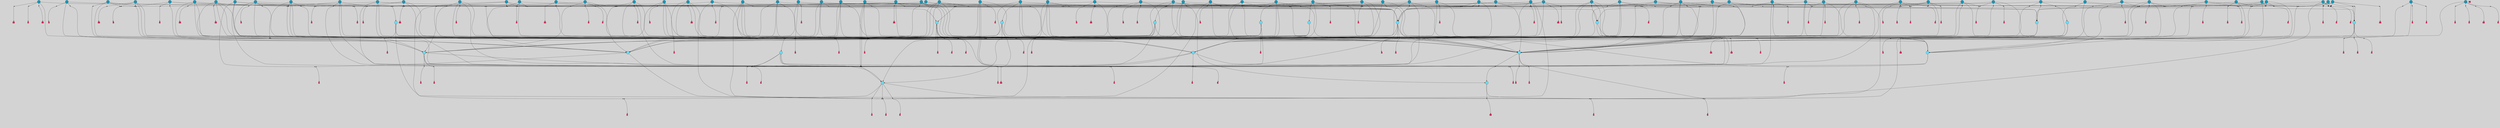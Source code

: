 // File exported with GEGELATI v1.3.1
// On the 2024-04-08 16:56:14
// With the File::TPGGraphDotExporter
digraph{
	graph[pad = "0.212, 0.055" bgcolor = lightgray]
	node[shape=circle style = filled label = ""]
		T3 [fillcolor="#66ddff"]
		T7 [fillcolor="#66ddff"]
		T9 [fillcolor="#66ddff"]
		T11 [fillcolor="#66ddff"]
		T24 [fillcolor="#66ddff"]
		T27 [fillcolor="#66ddff"]
		T82 [fillcolor="#66ddff"]
		T111 [fillcolor="#66ddff"]
		T129 [fillcolor="#66ddff"]
		T194 [fillcolor="#66ddff"]
		T319 [fillcolor="#66ddff"]
		T345 [fillcolor="#66ddff"]
		T350 [fillcolor="#66ddff"]
		T413 [fillcolor="#66ddff"]
		T414 [fillcolor="#66ddff"]
		T418 [fillcolor="#1199bb"]
		T421 [fillcolor="#1199bb"]
		T425 [fillcolor="#1199bb"]
		T431 [fillcolor="#1199bb"]
		T451 [fillcolor="#1199bb"]
		T459 [fillcolor="#66ddff"]
		T472 [fillcolor="#66ddff"]
		T473 [fillcolor="#1199bb"]
		T480 [fillcolor="#1199bb"]
		T483 [fillcolor="#1199bb"]
		T496 [fillcolor="#1199bb"]
		T321 [fillcolor="#1199bb"]
		T500 [fillcolor="#1199bb"]
		T513 [fillcolor="#1199bb"]
		T523 [fillcolor="#66ddff"]
		T535 [fillcolor="#1199bb"]
		T539 [fillcolor="#1199bb"]
		T541 [fillcolor="#1199bb"]
		T547 [fillcolor="#1199bb"]
		T556 [fillcolor="#1199bb"]
		T557 [fillcolor="#1199bb"]
		T562 [fillcolor="#1199bb"]
		T563 [fillcolor="#1199bb"]
		T564 [fillcolor="#1199bb"]
		T568 [fillcolor="#1199bb"]
		T570 [fillcolor="#1199bb"]
		T571 [fillcolor="#1199bb"]
		T573 [fillcolor="#1199bb"]
		T576 [fillcolor="#1199bb"]
		T577 [fillcolor="#1199bb"]
		T583 [fillcolor="#1199bb"]
		T585 [fillcolor="#1199bb"]
		T588 [fillcolor="#1199bb"]
		T591 [fillcolor="#1199bb"]
		T592 [fillcolor="#1199bb"]
		T594 [fillcolor="#1199bb"]
		T554 [fillcolor="#1199bb"]
		T597 [fillcolor="#1199bb"]
		T598 [fillcolor="#1199bb"]
		T599 [fillcolor="#1199bb"]
		T600 [fillcolor="#1199bb"]
		T602 [fillcolor="#1199bb"]
		T603 [fillcolor="#1199bb"]
		T604 [fillcolor="#1199bb"]
		T606 [fillcolor="#1199bb"]
		T610 [fillcolor="#1199bb"]
		T611 [fillcolor="#1199bb"]
		T613 [fillcolor="#66ddff"]
		T614 [fillcolor="#1199bb"]
		T615 [fillcolor="#1199bb"]
		T616 [fillcolor="#1199bb"]
		T617 [fillcolor="#1199bb"]
		T618 [fillcolor="#1199bb"]
		T620 [fillcolor="#1199bb"]
		T621 [fillcolor="#1199bb"]
		T623 [fillcolor="#1199bb"]
		T624 [fillcolor="#1199bb"]
		T627 [fillcolor="#1199bb"]
		T628 [fillcolor="#1199bb"]
		T629 [fillcolor="#1199bb"]
		T630 [fillcolor="#1199bb"]
		T632 [fillcolor="#1199bb"]
		T633 [fillcolor="#1199bb"]
		T634 [fillcolor="#1199bb"]
		T635 [fillcolor="#1199bb"]
		T348 [fillcolor="#1199bb"]
		T637 [fillcolor="#1199bb"]
		T639 [fillcolor="#1199bb"]
		T640 [fillcolor="#1199bb"]
		T641 [fillcolor="#1199bb"]
		T643 [fillcolor="#1199bb"]
		T644 [fillcolor="#1199bb"]
		T645 [fillcolor="#1199bb"]
		T646 [fillcolor="#1199bb"]
		T647 [fillcolor="#1199bb"]
		T648 [fillcolor="#1199bb"]
		T649 [fillcolor="#1199bb"]
		T650 [fillcolor="#1199bb"]
		T651 [fillcolor="#1199bb"]
		T652 [fillcolor="#1199bb"]
		T653 [fillcolor="#1199bb"]
		T654 [fillcolor="#1199bb"]
		P7284 [fillcolor="#cccccc" shape=point] //6|
		I7284 [shape=box style=invis label="6|1&2|6#1|7&#92;n10|7&2|0#1|5&#92;n9|4&0|1#2|2&#92;n8|6&0|0#1|0&#92;n"]
		P7284 -> I7284[style=invis]
		A5389 [fillcolor="#ff3366" shape=box margin=0.03 width=0 height=0 label="3"]
		T3 -> P7284 -> A5389
		P7285 [fillcolor="#cccccc" shape=point] //3|
		I7285 [shape=box style=invis label="7|6&2|4#0|2&#92;n10|3&2|7#1|4&#92;n11|6&0|4#0|1&#92;n7|1&0|0#2|6&#92;n7|6&0|3#2|6&#92;n4|0&2|6#0|1&#92;n4|4&2|5#0|2&#92;n4|6&0|4#2|7&#92;n10|0&2|3#1|5&#92;n2|6&0|5#0|2&#92;n1|0&2|3#0|7&#92;n1|6&2|0#0|5&#92;n6|2&0|1#0|7&#92;n9|2&0|3#2|7&#92;n5|3&0|6#0|6&#92;n1|7&2|5#2|3&#92;n8|1&2|7#0|6&#92;n1|0&2|5#2|1&#92;n7|1&2|2#2|5&#92;n7|4&2|6#0|3&#92;n"]
		P7285 -> I7285[style=invis]
		A5390 [fillcolor="#ff3366" shape=box margin=0.03 width=0 height=0 label="4"]
		T3 -> P7285 -> A5390
		P7286 [fillcolor="#cccccc" shape=point] //-3|
		I7286 [shape=box style=invis label="1|6&2|7#0|7&#92;n10|2&0|7#1|3&#92;n9|6&2|7#2|2&#92;n5|3&0|7#0|7&#92;n1|6&2|3#0|0&#92;n2|3&2|3#2|2&#92;n5|1&2|6#0|6&#92;n"]
		P7286 -> I7286[style=invis]
		A5391 [fillcolor="#ff3366" shape=box margin=0.03 width=0 height=0 label="7"]
		T7 -> P7286 -> A5391
		P7287 [fillcolor="#cccccc" shape=point] //5|
		I7287 [shape=box style=invis label="0|5&2|3#0|1&#92;n0|6&2|1#2|4&#92;n6|2&2|6#0|7&#92;n7|4&0|3#0|1&#92;n5|4&0|7#1|6&#92;n9|1&0|5#2|2&#92;n6|3&2|3#1|7&#92;n11|7&2|4#1|6&#92;n2|5&0|1#0|0&#92;n4|7&0|0#0|2&#92;n6|2&0|6#0|0&#92;n2|1&2|6#2|4&#92;n10|0&2|0#1|0&#92;n6|6&2|4#0|6&#92;n"]
		P7287 -> I7287[style=invis]
		A5392 [fillcolor="#ff3366" shape=box margin=0.03 width=0 height=0 label="8"]
		T7 -> P7287 -> A5392
		P7288 [fillcolor="#cccccc" shape=point] //-6|
		I7288 [shape=box style=invis label="11|1&0|7#2|0&#92;n10|4&0|1#1|0&#92;n4|3&2|4#2|1&#92;n0|5&2|0#0|0&#92;n6|1&0|0#0|3&#92;n8|2&2|0#0|4&#92;n11|4&2|0#1|6&#92;n7|0&2|6#2|3&#92;n5|3&2|6#2|0&#92;n2|0&2|0#0|4&#92;n"]
		P7288 -> I7288[style=invis]
		A5393 [fillcolor="#ff3366" shape=box margin=0.03 width=0 height=0 label="9"]
		T9 -> P7288 -> A5393
		P7289 [fillcolor="#cccccc" shape=point] //2|
		I7289 [shape=box style=invis label="6|3&2|7#1|4&#92;n8|6&0|0#2|5&#92;n2|1&0|2#0|3&#92;n8|7&0|6#0|4&#92;n2|1&2|0#0|1&#92;n0|0&2|2#2|3&#92;n6|6&0|7#2|1&#92;n6|1&0|7#2|6&#92;n5|4&2|7#0|4&#92;n0|3&0|4#2|0&#92;n11|0&2|0#2|5&#92;n4|5&2|5#2|4&#92;n5|7&0|6#0|4&#92;n9|7&2|5#0|3&#92;n5|4&2|1#0|3&#92;n5|3&0|1#1|7&#92;n0|4&0|3#2|5&#92;n"]
		P7289 -> I7289[style=invis]
		A5394 [fillcolor="#ff3366" shape=box margin=0.03 width=0 height=0 label="10"]
		T9 -> P7289 -> A5394
		P7290 [fillcolor="#cccccc" shape=point] //6|
		I7290 [shape=box style=invis label="3|0&2|7#2|2&#92;n3|2&0|4#2|5&#92;n5|1&0|2#1|0&#92;n8|7&0|1#2|0&#92;n8|5&0|3#0|6&#92;n0|2&0|2#2|3&#92;n1|5&2|5#0|5&#92;n5|6&0|6#0|7&#92;n6|7&0|0#2|6&#92;n1|2&2|3#0|0&#92;n7|7&2|3#0|4&#92;n0|7&2|7#0|6&#92;n1|0&2|2#2|7&#92;n4|4&0|1#0|0&#92;n"]
		P7290 -> I7290[style=invis]
		A5395 [fillcolor="#ff3366" shape=box margin=0.03 width=0 height=0 label="11"]
		T11 -> P7290 -> A5395
		P7291 [fillcolor="#cccccc" shape=point] //-4|
		I7291 [shape=box style=invis label="4|1&0|4#2|6&#92;n1|2&2|2#2|0&#92;n1|2&2|0#0|6&#92;n8|4&2|3#2|5&#92;n5|5&2|1#1|0&#92;n"]
		P7291 -> I7291[style=invis]
		A5396 [fillcolor="#ff3366" shape=box margin=0.03 width=0 height=0 label="12"]
		T11 -> P7291 -> A5396
		P7292 [fillcolor="#cccccc" shape=point] //1|
		I7292 [shape=box style=invis label="5|1&0|6#2|7&#92;n2|4&0|4#2|2&#92;n0|6&0|5#0|4&#92;n10|6&2|5#1|6&#92;n9|3&0|1#1|7&#92;n10|3&2|2#1|0&#92;n5|0&0|0#2|1&#92;n11|3&2|3#1|5&#92;n10|3&0|1#1|0&#92;n2|4&0|1#0|1&#92;n0|2&0|3#2|4&#92;n9|2&2|1#2|5&#92;n11|7&2|6#2|6&#92;n"]
		P7292 -> I7292[style=invis]
		T24 -> P7292 -> T7
		P7293 [fillcolor="#cccccc" shape=point] //5|
		I7293 [shape=box style=invis label="3|0&2|0#0|1&#92;n3|0&0|7#0|1&#92;n5|3&0|2#2|6&#92;n4|4&2|4#2|6&#92;n11|2&0|7#1|6&#92;n2|7&2|2#2|5&#92;n9|3&2|6#2|7&#92;n7|7&0|0#0|4&#92;n6|1&2|4#2|3&#92;n5|4&2|0#1|6&#92;n1|3&0|7#0|4&#92;n"]
		P7293 -> I7293[style=invis]
		A5397 [fillcolor="#ff3366" shape=box margin=0.03 width=0 height=0 label="7"]
		T24 -> P7293 -> A5397
		P7294 [fillcolor="#cccccc" shape=point] //-2|
		I7294 [shape=box style=invis label="4|1&0|4#0|3&#92;n4|2&0|5#2|0&#92;n5|5&2|6#0|5&#92;n1|4&0|1#0|2&#92;n6|3&2|7#1|5&#92;n0|4&2|0#0|3&#92;n8|5&2|5#1|2&#92;n10|7&2|7#1|1&#92;n3|4&0|0#2|1&#92;n3|6&2|5#2|5&#92;n8|3&0|1#0|7&#92;n10|0&2|7#1|3&#92;n4|1&2|4#0|1&#92;n9|3&2|0#0|4&#92;n3|6&2|0#0|4&#92;n1|2&0|6#2|1&#92;n4|0&2|1#2|2&#92;n"]
		P7294 -> I7294[style=invis]
		A5398 [fillcolor="#ff3366" shape=box margin=0.03 width=0 height=0 label="14"]
		T24 -> P7294 -> A5398
		P7295 [fillcolor="#cccccc" shape=point] //2|
		I7295 [shape=box style=invis label="9|1&2|3#0|1&#92;n5|2&2|0#2|4&#92;n3|6&2|5#2|7&#92;n7|0&2|5#0|4&#92;n1|2&0|3#0|5&#92;n7|3&2|7#0|0&#92;n"]
		P7295 -> I7295[style=invis]
		A5399 [fillcolor="#ff3366" shape=box margin=0.03 width=0 height=0 label="2"]
		T27 -> P7295 -> A5399
		P7296 [fillcolor="#cccccc" shape=point] //-6|
		I7296 [shape=box style=invis label="7|5&0|4#0|4&#92;n11|0&2|5#2|1&#92;n"]
		P7296 -> I7296[style=invis]
		A5400 [fillcolor="#ff3366" shape=box margin=0.03 width=0 height=0 label="3"]
		T27 -> P7296 -> A5400
		T27 -> P7285
		P7297 [fillcolor="#cccccc" shape=point] //0|
		I7297 [shape=box style=invis label="2|5&0|1#0|6&#92;n6|1&2|2#2|7&#92;n8|0&0|3#1|4&#92;n4|3&2|5#2|4&#92;n8|1&2|4#0|0&#92;n6|6&0|1#2|6&#92;n11|7&2|4#2|5&#92;n6|2&2|4#0|2&#92;n8|5&2|4#2|4&#92;n2|1&2|1#2|2&#92;n2|7&2|5#2|6&#92;n9|7&0|5#0|4&#92;n1|2&0|5#2|6&#92;n4|2&2|3#2|7&#92;n3|3&2|1#0|2&#92;n"]
		P7297 -> I7297[style=invis]
		A5401 [fillcolor="#ff3366" shape=box margin=0.03 width=0 height=0 label="5"]
		T27 -> P7297 -> A5401
		P7298 [fillcolor="#cccccc" shape=point] //0|
		I7298 [shape=box style=invis label="4|0&0|3#2|7&#92;n10|2&0|3#1|7&#92;n3|5&0|2#0|3&#92;n4|5&0|0#2|1&#92;n10|7&2|0#1|2&#92;n5|3&2|3#1|6&#92;n9|5&2|0#0|4&#92;n5|4&2|7#0|2&#92;n10|3&2|7#1|4&#92;n7|2&0|1#2|6&#92;n8|6&0|5#0|5&#92;n8|7&2|3#0|5&#92;n2|6&2|4#0|0&#92;n"]
		P7298 -> I7298[style=invis]
		A5402 [fillcolor="#ff3366" shape=box margin=0.03 width=0 height=0 label="5"]
		T27 -> P7298 -> A5402
		P7299 [fillcolor="#cccccc" shape=point] //6|
		I7299 [shape=box style=invis label="7|0&2|5#1|2&#92;n10|6&2|1#1|3&#92;n7|5&0|2#0|7&#92;n10|7&0|1#1|5&#92;n4|6&2|5#0|5&#92;n4|4&0|7#2|7&#92;n"]
		P7299 -> I7299[style=invis]
		A5403 [fillcolor="#ff3366" shape=box margin=0.03 width=0 height=0 label="7"]
		T82 -> P7299 -> A5403
		P7300 [fillcolor="#cccccc" shape=point] //6|
		I7300 [shape=box style=invis label="0|5&2|3#0|1&#92;n0|6&2|1#2|4&#92;n9|1&0|5#2|2&#92;n7|4&0|3#0|1&#92;n5|4&0|7#1|6&#92;n2|5&0|1#0|0&#92;n6|3&2|3#1|7&#92;n11|7&2|4#1|6&#92;n6|2&2|6#0|1&#92;n4|7&0|0#0|2&#92;n6|2&0|6#0|0&#92;n9|1&2|6#2|4&#92;n10|0&2|0#1|0&#92;n6|6&2|4#0|6&#92;n"]
		P7300 -> I7300[style=invis]
		A5404 [fillcolor="#ff3366" shape=box margin=0.03 width=0 height=0 label="8"]
		T82 -> P7300 -> A5404
		T82 -> P7288
		P7301 [fillcolor="#cccccc" shape=point] //-5|
		I7301 [shape=box style=invis label="0|0&2|3#0|2&#92;n10|5&0|6#1|3&#92;n7|3&0|6#2|3&#92;n3|4&0|6#0|6&#92;n10|5&0|2#1|1&#92;n5|0&0|1#0|3&#92;n6|6&2|5#1|5&#92;n7|4&0|2#1|7&#92;n5|7&0|1#2|5&#92;n1|5&0|0#0|3&#92;n7|5&2|1#2|6&#92;n9|0&0|2#0|0&#92;n4|0&2|4#0|0&#92;n4|6&0|0#2|3&#92;n3|1&0|6#2|5&#92;n7|7&2|1#2|3&#92;n9|4&2|2#0|6&#92;n"]
		P7301 -> I7301[style=invis]
		T111 -> P7301 -> T9
		P7302 [fillcolor="#cccccc" shape=point] //7|
		I7302 [shape=box style=invis label="7|4&2|1#2|0&#92;n4|1&2|4#2|3&#92;n5|0&2|0#2|2&#92;n6|1&2|4#2|6&#92;n"]
		P7302 -> I7302[style=invis]
		A5405 [fillcolor="#ff3366" shape=box margin=0.03 width=0 height=0 label="9"]
		T111 -> P7302 -> A5405
		P7303 [fillcolor="#cccccc" shape=point] //2|
		I7303 [shape=box style=invis label="3|0&2|0#0|1&#92;n11|2&0|7#1|6&#92;n8|7&2|4#0|5&#92;n5|3&0|2#2|6&#92;n4|4&2|4#2|6&#92;n3|0&0|7#0|1&#92;n2|7&2|2#2|5&#92;n9|3&2|6#2|7&#92;n7|7&0|0#0|4&#92;n6|1&2|4#1|3&#92;n5|4&2|0#1|6&#92;n1|3&0|7#0|4&#92;n"]
		P7303 -> I7303[style=invis]
		A5406 [fillcolor="#ff3366" shape=box margin=0.03 width=0 height=0 label="7"]
		T111 -> P7303 -> A5406
		T111 -> P7288
		P7304 [fillcolor="#cccccc" shape=point] //8|
		I7304 [shape=box style=invis label="9|0&0|1#2|0&#92;n10|1&2|5#1|4&#92;n8|2&2|6#0|4&#92;n2|4&2|5#2|3&#92;n4|2&2|2#0|2&#92;n7|5&0|2#0|0&#92;n8|2&2|1#1|3&#92;n8|7&0|7#2|1&#92;n1|1&0|0#0|7&#92;n5|6&2|5#1|0&#92;n6|6&2|5#0|0&#92;n11|4&0|3#2|6&#92;n4|2&2|4#0|7&#92;n5|6&0|1#2|0&#92;n11|3&0|2#0|7&#92;n"]
		P7304 -> I7304[style=invis]
		A5407 [fillcolor="#ff3366" shape=box margin=0.03 width=0 height=0 label="6"]
		T129 -> P7304 -> A5407
		T129 -> P7293
		P7305 [fillcolor="#cccccc" shape=point] //10|
		I7305 [shape=box style=invis label="4|5&2|7#2|1&#92;n1|7&2|3#0|6&#92;n3|5&2|2#0|3&#92;n10|3&0|7#1|4&#92;n7|1&0|4#2|6&#92;n10|2&0|3#1|7&#92;n9|5&2|0#0|4&#92;n4|0&0|3#2|7&#92;n11|4&2|6#1|2&#92;n5|4&2|7#0|2&#92;n2|6&2|4#0|0&#92;n6|5&0|7#2|1&#92;n5|3&2|3#1|6&#92;n10|7&2|0#1|2&#92;n"]
		P7305 -> I7305[style=invis]
		A5408 [fillcolor="#ff3366" shape=box margin=0.03 width=0 height=0 label="5"]
		T129 -> P7305 -> A5408
		P7306 [fillcolor="#cccccc" shape=point] //5|
		I7306 [shape=box style=invis label="9|4&2|3#1|3&#92;n0|4&2|4#0|5&#92;n6|1&2|6#2|5&#92;n4|0&0|5#2|0&#92;n"]
		P7306 -> I7306[style=invis]
		A5409 [fillcolor="#ff3366" shape=box margin=0.03 width=0 height=0 label="7"]
		T129 -> P7306 -> A5409
		P7307 [fillcolor="#cccccc" shape=point] //6|
		I7307 [shape=box style=invis label="9|4&2|7#0|6&#92;n8|4&0|1#1|0&#92;n1|3&0|0#2|1&#92;n2|4&0|6#2|2&#92;n5|1&2|5#0|7&#92;n3|0&0|3#2|6&#92;n2|2&2|6#0|2&#92;n8|4&0|4#2|2&#92;n5|1&2|4#0|3&#92;n9|4&0|6#0|6&#92;n5|0&2|2#1|5&#92;n11|7&0|0#1|1&#92;n0|4&0|3#0|3&#92;n7|7&2|4#2|5&#92;n1|5&0|1#2|1&#92;n"]
		P7307 -> I7307[style=invis]
		A5410 [fillcolor="#ff3366" shape=box margin=0.03 width=0 height=0 label="1"]
		T129 -> P7307 -> A5410
		P7308 [fillcolor="#cccccc" shape=point] //5|
		I7308 [shape=box style=invis label="3|0&2|0#2|1&#92;n3|0&0|7#0|1&#92;n5|3&0|2#2|6&#92;n4|4&2|4#2|6&#92;n5|4&2|0#1|6&#92;n2|7&2|2#2|5&#92;n1|3&0|7#0|4&#92;n11|6&2|2#0|7&#92;n7|7&0|0#0|4&#92;n6|1&2|4#2|3&#92;n11|0&0|7#1|6&#92;n9|3&2|6#2|7&#92;n"]
		P7308 -> I7308[style=invis]
		A5411 [fillcolor="#ff3366" shape=box margin=0.03 width=0 height=0 label="7"]
		T194 -> P7308 -> A5411
		P7309 [fillcolor="#cccccc" shape=point] //4|
		I7309 [shape=box style=invis label="7|1&0|6#0|1&#92;n6|7&2|7#1|7&#92;n10|1&2|1#1|1&#92;n9|6&2|2#1|4&#92;n4|7&0|4#2|2&#92;n9|6&0|5#1|1&#92;n10|0&2|6#1|6&#92;n5|1&0|1#2|3&#92;n10|1&0|5#1|0&#92;n3|4&2|3#0|0&#92;n8|2&0|5#2|4&#92;n1|6&2|0#0|0&#92;n2|3&0|1#2|6&#92;n5|2&2|2#1|6&#92;n2|2&0|1#2|1&#92;n3|1&2|7#0|3&#92;n6|7&2|3#0|4&#92;n"]
		P7309 -> I7309[style=invis]
		A5412 [fillcolor="#ff3366" shape=box margin=0.03 width=0 height=0 label="10"]
		T194 -> P7309 -> A5412
		P7310 [fillcolor="#cccccc" shape=point] //-4|
		I7310 [shape=box style=invis label="0|4&0|0#2|7&#92;n8|5&2|4#2|4&#92;n4|3&2|5#2|4&#92;n11|7&2|2#2|5&#92;n6|5&2|2#2|7&#92;n3|2&0|7#0|7&#92;n3|3&2|1#0|3&#92;n2|6&0|3#2|5&#92;n0|1&2|6#2|2&#92;n8|2&0|0#1|6&#92;n0|7&0|5#0|4&#92;n9|5&0|3#2|7&#92;n2|7&2|5#2|6&#92;n9|0&2|0#0|1&#92;n1|2&2|4#0|2&#92;n"]
		P7310 -> I7310[style=invis]
		T194 -> P7310 -> T27
		P7311 [fillcolor="#cccccc" shape=point] //7|
		I7311 [shape=box style=invis label="7|4&2|7#0|4&#92;n4|6&0|1#2|5&#92;n2|1&2|3#0|0&#92;n4|3&2|0#0|1&#92;n0|0&2|7#2|7&#92;n7|7&0|5#2|3&#92;n5|0&2|1#2|2&#92;n10|0&0|4#1|2&#92;n4|4&0|7#0|0&#92;n6|7&0|2#0|1&#92;n1|4&2|5#0|4&#92;n"]
		P7311 -> I7311[style=invis]
		A5413 [fillcolor="#ff3366" shape=box margin=0.03 width=0 height=0 label="0"]
		T194 -> P7311 -> A5413
		P7312 [fillcolor="#cccccc" shape=point] //9|
		I7312 [shape=box style=invis label="11|0&2|0#1|1&#92;n3|6&0|6#0|0&#92;n1|4&0|0#2|4&#92;n7|5&2|2#1|3&#92;n11|7&2|6#1|7&#92;n5|2&0|6#1|5&#92;n9|5&0|6#0|3&#92;n2|2&2|7#0|5&#92;n9|3&2|2#2|0&#92;n11|0&2|7#0|1&#92;n1|1&2|0#0|1&#92;n6|6&0|6#1|2&#92;n9|7&0|1#0|3&#92;n2|0&2|4#2|5&#92;n2|4&2|2#0|0&#92;n6|1&2|1#1|7&#92;n10|7&2|5#1|6&#92;n11|5&2|7#2|4&#92;n"]
		P7312 -> I7312[style=invis]
		A5414 [fillcolor="#ff3366" shape=box margin=0.03 width=0 height=0 label="1"]
		T319 -> P7312 -> A5414
		T319 -> P7306
		P7313 [fillcolor="#cccccc" shape=point] //9|
		I7313 [shape=box style=invis label="9|6&2|0#1|3&#92;n7|1&0|3#0|4&#92;n9|6&2|0#0|1&#92;n1|5&0|0#0|5&#92;n8|6&2|4#0|0&#92;n7|4&2|4#0|7&#92;n6|0&2|4#2|0&#92;n7|7&2|4#2|2&#92;n"]
		P7313 -> I7313[style=invis]
		A5415 [fillcolor="#ff3366" shape=box margin=0.03 width=0 height=0 label="5"]
		T319 -> P7313 -> A5415
		T319 -> P7310
		P7314 [fillcolor="#cccccc" shape=point] //-4|
		I7314 [shape=box style=invis label="11|3&0|7#1|7&#92;n11|7&0|7#2|7&#92;n5|3&0|3#2|0&#92;n0|1&2|2#0|4&#92;n0|0&0|4#2|5&#92;n6|3&2|1#2|3&#92;n11|7&0|0#0|4&#92;n0|0&0|0#0|2&#92;n1|1&0|4#0|3&#92;n6|5&2|7#1|2&#92;n6|6&0|3#2|7&#92;n6|2&0|4#0|0&#92;n5|5&2|6#0|5&#92;n"]
		P7314 -> I7314[style=invis]
		A5416 [fillcolor="#ff3366" shape=box margin=0.03 width=0 height=0 label="8"]
		T319 -> P7314 -> A5416
		T345 -> P7287
		P7315 [fillcolor="#cccccc" shape=point] //10|
		I7315 [shape=box style=invis label="8|6&0|0#1|2&#92;n4|3&0|3#0|3&#92;n10|7&2|0#1|5&#92;n7|0&2|6#2|2&#92;n9|2&0|4#0|7&#92;n2|7&2|1#0|4&#92;n"]
		P7315 -> I7315[style=invis]
		A5417 [fillcolor="#ff3366" shape=box margin=0.03 width=0 height=0 label="3"]
		T345 -> P7315 -> A5417
		P7316 [fillcolor="#cccccc" shape=point] //4|
		I7316 [shape=box style=invis label="11|1&0|7#2|0&#92;n0|7&2|2#2|0&#92;n4|3&2|4#2|1&#92;n0|5&2|0#0|6&#92;n6|1&0|0#0|3&#92;n8|2&2|0#0|4&#92;n7|0&2|6#2|3&#92;n10|4&0|1#1|0&#92;n5|3&2|6#2|0&#92;n2|0&2|0#0|4&#92;n"]
		P7316 -> I7316[style=invis]
		T345 -> P7316 -> T27
		P7317 [fillcolor="#cccccc" shape=point] //-9|
		I7317 [shape=box style=invis label="2|0&2|0#2|1&#92;n4|4&2|4#2|6&#92;n9|1&0|3#1|7&#92;n5|3&0|2#2|6&#92;n2|7&2|2#2|5&#92;n5|4&2|0#1|6&#92;n3|0&0|7#0|1&#92;n1|3&0|7#0|4&#92;n11|6&2|2#0|7&#92;n7|7&0|0#0|4&#92;n11|0&0|7#1|6&#92;n9|3&2|6#2|7&#92;n"]
		P7317 -> I7317[style=invis]
		A5418 [fillcolor="#ff3366" shape=box margin=0.03 width=0 height=0 label="7"]
		T345 -> P7317 -> A5418
		P7318 [fillcolor="#cccccc" shape=point] //-8|
		I7318 [shape=box style=invis label="0|5&2|3#0|1&#92;n0|6&2|1#2|4&#92;n4|7&0|0#0|2&#92;n7|4&0|3#2|1&#92;n10|2&0|7#1|4&#92;n5|4&0|7#1|6&#92;n6|3&2|3#1|7&#92;n11|7&2|4#1|6&#92;n2|5&0|1#0|0&#92;n6|2&2|6#0|7&#92;n6|2&0|6#0|0&#92;n2|1&2|6#2|4&#92;n10|0&2|0#1|0&#92;n6|6&2|4#0|6&#92;n"]
		P7318 -> I7318[style=invis]
		A5419 [fillcolor="#ff3366" shape=box margin=0.03 width=0 height=0 label="8"]
		T345 -> P7318 -> A5419
		T350 -> P7310
		T350 -> P7311
		P7319 [fillcolor="#cccccc" shape=point] //3|
		I7319 [shape=box style=invis label="5|4&2|7#0|1&#92;n0|6&0|6#2|2&#92;n9|5&2|2#2|0&#92;n3|6&2|7#0|2&#92;n3|5&0|0#0|6&#92;n2|6&0|6#2|2&#92;n2|6&2|2#0|0&#92;n5|1&0|4#0|5&#92;n2|6&0|5#2|5&#92;n1|0&0|7#2|2&#92;n4|7&0|6#2|4&#92;n7|3&0|6#2|5&#92;n1|1&0|1#0|3&#92;n"]
		P7319 -> I7319[style=invis]
		A5420 [fillcolor="#ff3366" shape=box margin=0.03 width=0 height=0 label="1"]
		T350 -> P7319 -> A5420
		P7320 [fillcolor="#cccccc" shape=point] //-2|
		I7320 [shape=box style=invis label="2|0&2|3#2|5&#92;n10|3&2|7#1|4&#92;n8|1&2|7#0|6&#92;n7|6&0|3#2|6&#92;n4|0&2|6#0|1&#92;n4|4&2|5#0|2&#92;n4|6&0|2#2|7&#92;n7|6&2|4#0|2&#92;n11|7&2|7#0|3&#92;n6|6&0|3#0|6&#92;n1|6&2|0#0|5&#92;n11|6&0|4#0|1&#92;n2|6&0|5#0|2&#92;n6|2&0|1#0|7&#92;n9|2&0|3#2|7&#92;n5|3&0|6#0|6&#92;n7|1&2|2#2|5&#92;n1|0&2|3#0|7&#92;n1|0&2|5#0|1&#92;n3|4&2|6#0|3&#92;n"]
		P7320 -> I7320[style=invis]
		A5421 [fillcolor="#ff3366" shape=box margin=0.03 width=0 height=0 label="4"]
		T350 -> P7320 -> A5421
		T350 -> P7311
		P7321 [fillcolor="#cccccc" shape=point] //-4|
		I7321 [shape=box style=invis label="1|5&2|1#2|4&#92;n3|0&2|3#2|6&#92;n0|3&0|0#0|1&#92;n8|6&2|5#1|5&#92;n9|7&2|5#2|0&#92;n4|1&0|7#2|2&#92;n4|2&0|3#0|0&#92;n"]
		P7321 -> I7321[style=invis]
		A5422 [fillcolor="#ff3366" shape=box margin=0.03 width=0 height=0 label="2"]
		T413 -> P7321 -> A5422
		T413 -> P7300
		P7322 [fillcolor="#cccccc" shape=point] //-4|
		I7322 [shape=box style=invis label="7|5&2|2#0|7&#92;n9|6&2|3#0|3&#92;n10|6&2|1#1|0&#92;n8|0&0|5#1|3&#92;n7|5&0|5#1|5&#92;n5|1&2|5#2|1&#92;n"]
		P7322 -> I7322[style=invis]
		A5423 [fillcolor="#ff3366" shape=box margin=0.03 width=0 height=0 label="7"]
		T413 -> P7322 -> A5423
		T413 -> P7309
		P7323 [fillcolor="#cccccc" shape=point] //-5|
		I7323 [shape=box style=invis label="7|7&2|4#0|6&#92;n8|5&2|1#0|3&#92;n0|0&0|0#2|7&#92;n2|2&0|5#2|4&#92;n1|0&2|5#0|2&#92;n11|1&2|3#0|5&#92;n2|7&2|0#2|3&#92;n9|4&2|7#1|2&#92;n5|5&0|7#0|5&#92;n"]
		P7323 -> I7323[style=invis]
		T413 -> P7323 -> T319
		P7324 [fillcolor="#cccccc" shape=point] //-1|
		I7324 [shape=box style=invis label="2|7&0|4#0|4&#92;n8|3&2|7#1|4&#92;n1|0&0|3#0|3&#92;n11|6&0|1#1|4&#92;n6|1&2|5#0|0&#92;n0|0&2|0#0|6&#92;n1|3&2|1#0|4&#92;n"]
		P7324 -> I7324[style=invis]
		A5424 [fillcolor="#ff3366" shape=box margin=0.03 width=0 height=0 label="2"]
		T414 -> P7324 -> A5424
		P7325 [fillcolor="#cccccc" shape=point] //-3|
		I7325 [shape=box style=invis label="11|7&2|3#2|0&#92;n5|5&2|7#2|7&#92;n8|6&2|7#1|2&#92;n1|7&0|3#0|6&#92;n4|0&2|1#2|2&#92;n10|1&0|5#1|6&#92;n5|3&0|3#2|6&#92;n9|0&0|2#0|0&#92;n3|2&0|1#2|6&#92;n0|1&2|4#0|0&#92;n"]
		P7325 -> I7325[style=invis]
		A5425 [fillcolor="#ff3366" shape=box margin=0.03 width=0 height=0 label="6"]
		T414 -> P7325 -> A5425
		P7326 [fillcolor="#cccccc" shape=point] //-1|
		I7326 [shape=box style=invis label="4|2&0|6#0|1&#92;n6|3&0|0#2|0&#92;n9|4&0|6#0|5&#92;n10|2&0|2#1|0&#92;n1|0&0|0#0|5&#92;n8|0&2|1#1|1&#92;n2|7&2|2#0|5&#92;n5|5&0|6#1|1&#92;n"]
		P7326 -> I7326[style=invis]
		A5426 [fillcolor="#ff3366" shape=box margin=0.03 width=0 height=0 label="3"]
		T414 -> P7326 -> A5426
		P7327 [fillcolor="#cccccc" shape=point] //9|
		I7327 [shape=box style=invis label="8|0&0|5#0|1&#92;n0|6&2|0#0|7&#92;n5|7&0|1#1|4&#92;n5|1&0|6#2|7&#92;n11|3&0|7#1|6&#92;n10|2&2|5#1|6&#92;n10|0&0|3#1|4&#92;n0|0&2|5#0|7&#92;n0|0&2|5#0|1&#92;n0|4&2|2#2|3&#92;n11|7&2|5#0|5&#92;n"]
		P7327 -> I7327[style=invis]
		T414 -> P7327 -> T7
		T418 -> P7309
		T418 -> P7310
		P7328 [fillcolor="#cccccc" shape=point] //10|
		I7328 [shape=box style=invis label="4|7&0|0#0|2&#92;n0|6&2|1#2|4&#92;n11|5&2|7#0|3&#92;n7|4&0|3#0|1&#92;n5|4&0|7#1|6&#92;n2|5&0|1#0|0&#92;n6|3&2|3#1|7&#92;n11|7&2|4#1|6&#92;n6|2&2|6#0|1&#92;n9|1&0|5#2|2&#92;n0|5&2|3#0|1&#92;n6|2&0|6#0|0&#92;n9|1&2|6#1|4&#92;n10|0&2|0#1|0&#92;n6|1&2|4#0|6&#92;n"]
		P7328 -> I7328[style=invis]
		A5427 [fillcolor="#ff3366" shape=box margin=0.03 width=0 height=0 label="8"]
		T418 -> P7328 -> A5427
		T418 -> P7322
		P7329 [fillcolor="#cccccc" shape=point] //-4|
		I7329 [shape=box style=invis label="7|5&2|5#1|5&#92;n9|6&2|3#0|3&#92;n10|6&2|1#1|0&#92;n8|0&0|5#1|3&#92;n6|6&2|5#0|7&#92;n7|5&2|2#0|7&#92;n"]
		P7329 -> I7329[style=invis]
		A5428 [fillcolor="#ff3366" shape=box margin=0.03 width=0 height=0 label="7"]
		T418 -> P7329 -> A5428
		P7330 [fillcolor="#cccccc" shape=point] //-2|
		I7330 [shape=box style=invis label="1|0&0|3#0|3&#92;n2|7&0|4#0|4&#92;n11|6&2|1#1|4&#92;n6|1&2|5#0|0&#92;n2|0&2|0#0|6&#92;n1|3&2|1#0|4&#92;n"]
		P7330 -> I7330[style=invis]
		A5429 [fillcolor="#ff3366" shape=box margin=0.03 width=0 height=0 label="2"]
		T421 -> P7330 -> A5429
		P7331 [fillcolor="#cccccc" shape=point] //10|
		I7331 [shape=box style=invis label="6|1&2|4#2|3&#92;n3|0&0|7#0|1&#92;n5|3&0|2#2|6&#92;n4|4&0|4#2|6&#92;n5|4&2|0#1|6&#92;n10|5&0|6#1|5&#92;n2|5&2|1#2|2&#92;n1|3&0|7#0|4&#92;n3|0&2|0#0|1&#92;n11|2&0|5#1|6&#92;n9|3&2|6#2|7&#92;n7|7&0|0#0|4&#92;n"]
		P7331 -> I7331[style=invis]
		A5430 [fillcolor="#ff3366" shape=box margin=0.03 width=0 height=0 label="7"]
		T421 -> P7331 -> A5430
		P7332 [fillcolor="#cccccc" shape=point] //-8|
		I7332 [shape=box style=invis label="10|4&2|6#1|0&#92;n6|7&0|0#0|4&#92;n0|6&0|4#2|4&#92;n5|4&2|1#2|6&#92;n1|6&2|3#2|7&#92;n9|5&2|1#1|2&#92;n5|0&2|6#0|7&#92;n1|6&0|7#0|4&#92;n6|3&2|5#1|2&#92;n3|5&0|7#0|1&#92;n0|2&2|5#0|4&#92;n2|1&2|5#2|1&#92;n2|3&0|2#2|1&#92;n8|0&0|7#2|0&#92;n5|7&0|1#1|3&#92;n7|5&0|2#2|3&#92;n11|6&2|2#2|6&#92;n5|7&2|4#2|1&#92;n10|2&2|3#1|1&#92;n"]
		P7332 -> I7332[style=invis]
		A5431 [fillcolor="#ff3366" shape=box margin=0.03 width=0 height=0 label="11"]
		T421 -> P7332 -> A5431
		P7333 [fillcolor="#cccccc" shape=point] //2|
		I7333 [shape=box style=invis label="10|1&2|4#1|2&#92;n1|1&2|2#2|1&#92;n3|3&2|6#2|7&#92;n4|4&2|6#0|6&#92;n11|3&0|1#2|6&#92;n10|1&0|6#1|5&#92;n4|3&2|5#0|7&#92;n10|2&2|4#1|6&#92;n1|0&0|3#2|6&#92;n"]
		P7333 -> I7333[style=invis]
		A5432 [fillcolor="#ff3366" shape=box margin=0.03 width=0 height=0 label="4"]
		T421 -> P7333 -> A5432
		P7334 [fillcolor="#cccccc" shape=point] //-8|
		I7334 [shape=box style=invis label="2|3&0|0#0|3&#92;n10|7&2|7#1|0&#92;n5|0&2|0#2|3&#92;n9|3&0|3#2|3&#92;n3|2&0|3#0|5&#92;n4|2&2|6#2|1&#92;n"]
		P7334 -> I7334[style=invis]
		T421 -> P7334 -> T111
		P7335 [fillcolor="#cccccc" shape=point] //-6|
		I7335 [shape=box style=invis label="3|5&0|0#0|2&#92;n6|6&2|1#2|6&#92;n4|6&0|1#2|5&#92;n7|1&0|6#1|3&#92;n11|1&2|4#0|5&#92;n1|2&0|1#2|3&#92;n4|3&0|5#2|4&#92;n4|0&0|5#2|0&#92;n8|5&2|4#2|4&#92;n2|4&0|1#0|6&#92;n5|1&2|4#0|0&#92;n3|3&2|1#0|2&#92;n9|7&0|5#0|4&#92;n2|2&0|6#2|0&#92;n7|1&2|2#2|2&#92;n"]
		P7335 -> I7335[style=invis]
		A5433 [fillcolor="#ff3366" shape=box margin=0.03 width=0 height=0 label="5"]
		T425 -> P7335 -> A5433
		P7336 [fillcolor="#cccccc" shape=point] //-9|
		I7336 [shape=box style=invis label="10|3&2|2#1|0&#92;n7|7&2|2#1|3&#92;n0|4&2|6#2|4&#92;n0|2&0|4#2|6&#92;n0|4&0|4#2|2&#92;n9|3&0|1#1|7&#92;n0|6&0|5#2|4&#92;n5|2&2|0#2|1&#92;n11|3&2|3#1|5&#92;n0|7&0|3#2|6&#92;n10|3&2|2#1|1&#92;n6|0&0|3#0|1&#92;n7|7&0|3#1|0&#92;n11|7&2|6#2|6&#92;n9|2&2|1#2|5&#92;n2|4&0|1#0|1&#92;n10|6&2|5#1|6&#92;n4|1&0|4#0|7&#92;n"]
		P7336 -> I7336[style=invis]
		T425 -> P7336 -> T3
		P7337 [fillcolor="#cccccc" shape=point] //-10|
		I7337 [shape=box style=invis label="5|5&0|7#0|5&#92;n8|5&2|1#0|3&#92;n7|0&0|0#2|7&#92;n2|2&0|5#2|4&#92;n1|6&2|5#0|2&#92;n7|7&2|4#0|6&#92;n1|0&0|7#0|7&#92;n2|7&2|0#2|3&#92;n9|4&2|7#1|2&#92;n"]
		P7337 -> I7337[style=invis]
		T425 -> P7337 -> T319
		P7338 [fillcolor="#cccccc" shape=point] //-7|
		I7338 [shape=box style=invis label="5|3&2|6#1|4&#92;n4|6&0|1#2|3&#92;n5|5&0|0#2|6&#92;n10|7&2|2#1|6&#92;n11|7&2|0#2|1&#92;n7|0&2|1#0|1&#92;n6|1&2|4#2|6&#92;n"]
		P7338 -> I7338[style=invis]
		A5434 [fillcolor="#ff3366" shape=box margin=0.03 width=0 height=0 label="9"]
		T425 -> P7338 -> A5434
		P7339 [fillcolor="#cccccc" shape=point] //4|
		I7339 [shape=box style=invis label="0|5&2|3#0|1&#92;n0|6&2|1#2|4&#92;n6|2&2|6#0|7&#92;n9|1&2|5#2|2&#92;n7|4&0|3#0|1&#92;n11|7&2|4#1|6&#92;n9|0&2|7#1|1&#92;n5|4&0|7#1|6&#92;n2|5&0|1#0|0&#92;n4|7&0|0#0|2&#92;n6|2&0|6#0|0&#92;n2|1&2|6#2|4&#92;n10|0&0|0#1|0&#92;n2|7&2|6#0|3&#92;n6|6&2|4#0|6&#92;n"]
		P7339 -> I7339[style=invis]
		T425 -> P7339 -> T129
		P7340 [fillcolor="#cccccc" shape=point] //-6|
		I7340 [shape=box style=invis label="2|7&2|6#0|6&#92;n9|6&0|1#0|4&#92;n0|0&0|0#2|1&#92;n0|3&0|2#2|3&#92;n9|2&0|1#0|4&#92;n6|2&2|1#1|3&#92;n1|7&2|7#0|6&#92;n5|2&0|5#1|4&#92;n5|5&0|3#1|2&#92;n9|7&0|2#1|1&#92;n10|7&0|0#1|1&#92;n11|3&2|0#0|3&#92;n8|4&0|1#2|1&#92;n"]
		P7340 -> I7340[style=invis]
		A5435 [fillcolor="#ff3366" shape=box margin=0.03 width=0 height=0 label="1"]
		T431 -> P7340 -> A5435
		T431 -> P7334
		T431 -> P7288
		P7341 [fillcolor="#cccccc" shape=point] //5|
		I7341 [shape=box style=invis label="7|4&0|0#0|4&#92;n3|7&2|5#0|6&#92;n1|6&2|4#0|0&#92;n10|2&0|7#1|3&#92;n7|0&0|7#2|2&#92;n5|3&0|7#0|7&#92;n"]
		P7341 -> I7341[style=invis]
		T431 -> P7341 -> T111
		P7342 [fillcolor="#cccccc" shape=point] //-4|
		I7342 [shape=box style=invis label="10|7&0|7#1|3&#92;n2|5&0|7#2|0&#92;n9|3&0|2#1|4&#92;n7|1&0|1#1|6&#92;n11|2&0|5#2|0&#92;n8|3&2|2#1|7&#92;n2|4&0|7#0|0&#92;n5|5&0|2#1|2&#92;n7|1&2|6#2|3&#92;n2|1&2|3#0|1&#92;n8|0&0|7#1|3&#92;n1|2&0|0#2|5&#92;n11|1&2|2#2|1&#92;n1|0&0|1#2|0&#92;n1|5&0|0#2|6&#92;n"]
		P7342 -> I7342[style=invis]
		A5436 [fillcolor="#ff3366" shape=box margin=0.03 width=0 height=0 label="1"]
		T431 -> P7342 -> A5436
		T451 -> P7312
		P7343 [fillcolor="#cccccc" shape=point] //4|
		I7343 [shape=box style=invis label="11|4&0|5#0|3&#92;n7|3&0|0#0|0&#92;n7|0&2|4#1|0&#92;n1|3&2|3#2|0&#92;n9|6&0|6#1|1&#92;n9|1&2|4#0|4&#92;n3|6&0|0#2|3&#92;n"]
		P7343 -> I7343[style=invis]
		A5437 [fillcolor="#ff3366" shape=box margin=0.03 width=0 height=0 label="2"]
		T451 -> P7343 -> A5437
		P7344 [fillcolor="#cccccc" shape=point] //-9|
		I7344 [shape=box style=invis label="0|2&2|5#0|1&#92;n5|3&2|4#1|5&#92;n11|0&2|3#0|5&#92;n0|1&0|6#2|4&#92;n6|1&2|5#0|0&#92;n10|0&0|3#1|2&#92;n5|2&2|7#2|7&#92;n0|0&0|3#2|7&#92;n1|6&2|7#0|5&#92;n"]
		P7344 -> I7344[style=invis]
		T451 -> P7344 -> T7
		P7345 [fillcolor="#cccccc" shape=point] //-8|
		I7345 [shape=box style=invis label="6|1&0|5#2|5&#92;n3|6&2|0#2|4&#92;n1|0&2|0#0|6&#92;n3|3&0|1#0|1&#92;n9|5&2|0#1|5&#92;n5|1&2|2#1|7&#92;n4|4&0|2#2|6&#92;n11|3&0|4#1|4&#92;n4|5&0|4#2|6&#92;n0|4&0|6#2|1&#92;n"]
		P7345 -> I7345[style=invis]
		T451 -> P7345 -> T11
		T459 -> P7321
		T459 -> P7322
		T459 -> P7309
		T459 -> P7323
		P7346 [fillcolor="#cccccc" shape=point] //8|
		I7346 [shape=box style=invis label="6|5&2|5#0|4&#92;n9|0&0|5#0|7&#92;n2|6&0|4#2|4&#92;n7|1&0|3#0|2&#92;n1|4&2|4#0|3&#92;n3|2&2|2#0|3&#92;n"]
		P7346 -> I7346[style=invis]
		T459 -> P7346 -> T350
		P7347 [fillcolor="#cccccc" shape=point] //-5|
		I7347 [shape=box style=invis label="7|2&2|3#1|4&#92;n1|7&2|2#2|7&#92;n10|0&0|5#1|3&#92;n5|5&2|5#0|3&#92;n10|3&2|2#1|2&#92;n4|0&2|5#0|7&#92;n7|6&0|5#1|5&#92;n11|1&0|2#1|0&#92;n"]
		P7347 -> I7347[style=invis]
		A5438 [fillcolor="#ff3366" shape=box margin=0.03 width=0 height=0 label="1"]
		T472 -> P7347 -> A5438
		P7348 [fillcolor="#cccccc" shape=point] //-10|
		I7348 [shape=box style=invis label="8|2&2|3#2|5&#92;n5|5&2|1#1|0&#92;n2|2&0|4#2|6&#92;n1|7&2|2#0|6&#92;n8|0&2|6#1|2&#92;n8|2&0|4#0|7&#92;n"]
		P7348 -> I7348[style=invis]
		T472 -> P7348 -> T27
		P7349 [fillcolor="#cccccc" shape=point] //-1|
		I7349 [shape=box style=invis label="1|7&2|1#0|6&#92;n8|1&2|3#0|5&#92;n10|6&2|7#1|0&#92;n1|7&2|5#0|2&#92;n0|3&0|3#2|2&#92;n3|5&0|1#0|0&#92;n3|5&0|2#0|3&#92;n1|5&2|0#0|4&#92;n5|7&2|2#2|5&#92;n4|0&2|3#0|3&#92;n"]
		P7349 -> I7349[style=invis]
		T472 -> P7349 -> T3
		T472 -> P7309
		T473 -> P7300
		T473 -> P7322
		P7350 [fillcolor="#cccccc" shape=point] //-3|
		I7350 [shape=box style=invis label="7|1&0|6#0|1&#92;n8|2&0|0#2|4&#92;n10|0&2|6#1|6&#92;n3|4&2|3#0|0&#92;n4|3&0|0#2|7&#92;n9|6&0|1#1|1&#92;n11|6&2|2#2|1&#92;n10|1&2|1#1|1&#92;n4|7&0|4#2|2&#92;n5|1&0|1#2|3&#92;n10|1&0|5#1|0&#92;n9|6&2|2#1|4&#92;n6|7&2|7#1|7&#92;n1|6&0|0#0|0&#92;n2|3&0|1#2|6&#92;n5|7&2|2#1|6&#92;n2|2&0|1#2|1&#92;n3|1&2|7#0|3&#92;n6|7&2|3#0|4&#92;n"]
		P7350 -> I7350[style=invis]
		A5439 [fillcolor="#ff3366" shape=box margin=0.03 width=0 height=0 label="10"]
		T473 -> P7350 -> A5439
		T473 -> P7323
		T473 -> P7305
		T480 -> P7308
		T480 -> P7309
		T480 -> P7311
		T480 -> P7310
		P7351 [fillcolor="#cccccc" shape=point] //-3|
		I7351 [shape=box style=invis label="1|4&2|4#2|0&#92;n3|0&2|0#2|4&#92;n9|5&2|0#1|5&#92;n5|4&2|2#1|7&#92;n1|4&0|7#0|6&#92;n4|6&0|2#2|6&#92;n11|3&0|4#1|4&#92;n4|5&0|4#2|6&#92;n6|1&0|5#2|5&#92;n0|4&0|6#2|1&#92;n"]
		P7351 -> I7351[style=invis]
		T480 -> P7351 -> T11
		T483 -> P7321
		T483 -> P7322
		T483 -> P7309
		P7352 [fillcolor="#cccccc" shape=point] //5|
		I7352 [shape=box style=invis label="8|5&2|1#0|3&#92;n0|0&0|0#2|7&#92;n7|7&2|4#0|6&#92;n1|0&2|5#0|2&#92;n11|1&2|0#0|3&#92;n9|4&2|7#1|2&#92;n2|7&2|0#2|3&#92;n5|5&0|7#0|5&#92;n"]
		P7352 -> I7352[style=invis]
		T483 -> P7352 -> T319
		P7353 [fillcolor="#cccccc" shape=point] //3|
		I7353 [shape=box style=invis label="6|0&2|4#1|6&#92;n11|3&0|3#1|2&#92;n"]
		P7353 -> I7353[style=invis]
		A5440 [fillcolor="#ff3366" shape=box margin=0.03 width=0 height=0 label="3"]
		T483 -> P7353 -> A5440
		T496 -> P7339
		T496 -> P7334
		P7354 [fillcolor="#cccccc" shape=point] //8|
		I7354 [shape=box style=invis label="11|4&2|0#1|6&#92;n4|3&0|6#0|5&#92;n3|0&2|6#0|3&#92;n9|3&2|5#0|5&#92;n2|6&0|6#2|1&#92;n9|7&0|5#1|4&#92;n"]
		P7354 -> I7354[style=invis]
		T496 -> P7354 -> T194
		P7355 [fillcolor="#cccccc" shape=point] //-1|
		I7355 [shape=box style=invis label="11|7&0|1#0|6&#92;n3|4&0|1#0|3&#92;n0|4&0|2#2|2&#92;n0|6&2|5#0|5&#92;n1|5&0|5#0|6&#92;n4|4&0|1#0|5&#92;n1|0&0|0#2|6&#92;n6|4&2|2#0|2&#92;n1|7&2|5#2|2&#92;n0|3&2|2#2|6&#92;n"]
		P7355 -> I7355[style=invis]
		A5441 [fillcolor="#ff3366" shape=box margin=0.03 width=0 height=0 label="5"]
		T496 -> P7355 -> A5441
		T496 -> P7285
		P7356 [fillcolor="#cccccc" shape=point] //10|
		I7356 [shape=box style=invis label="11|1&0|6#1|0&#92;n6|0&0|1#1|1&#92;n"]
		P7356 -> I7356[style=invis]
		A5442 [fillcolor="#ff3366" shape=box margin=0.03 width=0 height=0 label="3"]
		T321 -> P7356 -> A5442
		P7357 [fillcolor="#cccccc" shape=point] //0|
		I7357 [shape=box style=invis label="4|3&0|6#0|3&#92;n5|7&2|3#2|2&#92;n5|6&0|7#1|2&#92;n1|4&2|6#0|3&#92;n11|1&0|4#2|6&#92;n9|5&2|4#1|4&#92;n2|4&0|5#0|7&#92;n10|0&0|6#1|2&#92;n3|1&0|6#0|2&#92;n2|7&2|7#2|6&#92;n5|2&0|5#1|5&#92;n10|4&2|5#1|7&#92;n10|6&2|0#1|4&#92;n8|4&2|1#2|5&#92;n4|0&0|4#2|4&#92;n4|5&2|7#0|6&#92;n11|5&2|6#2|3&#92;n0|3&0|5#0|1&#92;n"]
		P7357 -> I7357[style=invis]
		T321 -> P7357 -> T111
		P7358 [fillcolor="#cccccc" shape=point] //4|
		I7358 [shape=box style=invis label="9|1&0|3#0|3&#92;n6|0&2|2#0|6&#92;n11|1&2|5#1|0&#92;n5|6&0|6#1|0&#92;n1|2&0|7#0|1&#92;n3|0&0|4#0|0&#92;n9|3&2|7#2|4&#92;n7|4&2|2#2|1&#92;n"]
		P7358 -> I7358[style=invis]
		T321 -> P7358 -> T82
		T321 -> P7327
		P7359 [fillcolor="#cccccc" shape=point] //-1|
		I7359 [shape=box style=invis label="10|7&2|0#1|6&#92;n2|4&2|7#0|4&#92;n11|0&2|0#1|1&#92;n8|7&2|6#0|2&#92;n9|5&0|4#1|6&#92;n6|0&2|4#2|1&#92;n2|0&2|0#0|2&#92;n1|5&0|4#2|4&#92;n9|2&0|1#0|3&#92;n11|3&2|2#2|0&#92;n9|4&2|0#0|7&#92;n1|4&0|2#2|5&#92;n0|0&0|5#2|5&#92;n5|5&2|7#2|4&#92;n"]
		P7359 -> I7359[style=invis]
		A5443 [fillcolor="#ff3366" shape=box margin=0.03 width=0 height=0 label="1"]
		T321 -> P7359 -> A5443
		P7360 [fillcolor="#cccccc" shape=point] //3|
		I7360 [shape=box style=invis label="7|1&0|6#0|1&#92;n6|7&2|7#1|7&#92;n2|2&0|1#2|1&#92;n9|6&2|2#1|4&#92;n9|5&0|5#1|1&#92;n10|0&2|6#1|6&#92;n5|1&0|1#2|3&#92;n10|1&0|5#1|0&#92;n3|4&2|3#0|0&#92;n8|2&0|5#2|4&#92;n1|6&2|0#0|0&#92;n2|3&0|1#2|6&#92;n5|2&2|2#1|6&#92;n10|1&2|1#1|1&#92;n3|1&2|7#0|3&#92;n6|7&2|3#0|4&#92;n"]
		P7360 -> I7360[style=invis]
		A5444 [fillcolor="#ff3366" shape=box margin=0.03 width=0 height=0 label="10"]
		T500 -> P7360 -> A5444
		T500 -> P7328
		T500 -> P7322
		T500 -> P7336
		T500 -> P7305
		T513 -> P7300
		T513 -> P7322
		T513 -> P7323
		T513 -> P7349
		P7361 [fillcolor="#cccccc" shape=point] //1|
		I7361 [shape=box style=invis label="0|6&2|5#0|0&#92;n8|0&0|7#0|2&#92;n10|1&0|3#1|7&#92;n4|3&0|0#2|1&#92;n2|1&2|3#0|0&#92;n4|5&0|5#0|3&#92;n3|3&2|3#0|1&#92;n11|0&2|3#0|2&#92;n9|4&2|1#1|2&#92;n11|7&2|6#2|6&#92;n2|5&2|5#2|1&#92;n7|0&0|2#0|5&#92;n6|3&2|5#1|2&#92;n10|1&0|0#1|5&#92;n10|6&2|6#1|0&#92;n"]
		P7361 -> I7361[style=invis]
		A5445 [fillcolor="#ff3366" shape=box margin=0.03 width=0 height=0 label="11"]
		T513 -> P7361 -> A5445
		P7362 [fillcolor="#cccccc" shape=point] //-3|
		I7362 [shape=box style=invis label="2|7&2|6#0|6&#92;n0|0&0|3#2|1&#92;n9|6&2|1#0|4&#92;n0|3&0|2#2|3&#92;n11|3&2|0#0|3&#92;n6|2&2|1#1|3&#92;n5|5&0|3#1|2&#92;n5|2&0|5#1|4&#92;n1|7&2|7#0|6&#92;n9|7&0|2#1|1&#92;n10|7&0|0#1|1&#92;n9|2&0|1#0|4&#92;n2|3&0|2#2|1&#92;n"]
		P7362 -> I7362[style=invis]
		A5446 [fillcolor="#ff3366" shape=box margin=0.03 width=0 height=0 label="1"]
		T523 -> P7362 -> A5446
		T523 -> P7334
		T523 -> P7288
		T523 -> P7342
		T523 -> P7346
		T535 -> P7300
		T535 -> P7323
		T535 -> P7305
		P7363 [fillcolor="#cccccc" shape=point] //7|
		I7363 [shape=box style=invis label="8|0&0|5#0|1&#92;n0|6&2|0#0|7&#92;n5|7&0|1#1|4&#92;n5|4&0|6#2|7&#92;n11|3&0|7#1|6&#92;n10|0&0|3#1|4&#92;n10|2&2|5#1|6&#92;n0|0&2|5#0|7&#92;n0|0&2|5#0|1&#92;n0|4&2|2#2|3&#92;n11|7&2|5#0|5&#92;n"]
		P7363 -> I7363[style=invis]
		T535 -> P7363 -> T7
		T539 -> P7339
		T539 -> P7334
		T539 -> P7354
		P7364 [fillcolor="#cccccc" shape=point] //4|
		I7364 [shape=box style=invis label="10|0&2|3#1|5&#92;n7|1&0|0#2|6&#92;n1|0&2|3#0|7&#92;n4|0&2|6#0|1&#92;n5|3&0|6#0|6&#92;n1|7&2|5#2|0&#92;n7|6&2|4#0|1&#92;n7|6&0|4#2|6&#92;n2|6&0|5#0|2&#92;n1|6&2|0#0|5&#92;n6|2&0|1#0|7&#92;n9|2&0|3#2|7&#92;n4|4&2|0#0|2&#92;n4|6&0|4#2|7&#92;n8|1&2|7#0|6&#92;n11|4&2|0#2|3&#92;n1|0&2|5#0|1&#92;n7|1&2|2#2|5&#92;n4|2&2|5#2|2&#92;n"]
		P7364 -> I7364[style=invis]
		T539 -> P7364 -> T459
		T539 -> P7329
		P7365 [fillcolor="#cccccc" shape=point] //2|
		I7365 [shape=box style=invis label="6|7&2|7#1|7&#92;n7|2&0|7#0|7&#92;n1|3&0|1#2|3&#92;n10|1&2|3#1|1&#92;n4|7&0|4#2|5&#92;n9|6&0|5#1|1&#92;n3|1&2|7#0|3&#92;n4|4&0|3#0|7&#92;n8|3&0|1#1|2&#92;n2|3&0|1#2|6&#92;n9|6&2|2#1|7&#92;n8|1&0|5#2|4&#92;n1|6&2|0#0|0&#92;n10|0&2|6#1|6&#92;n5|1&0|1#2|3&#92;n11|3&2|5#1|1&#92;n5|2&2|2#1|6&#92;n10|3&0|7#1|2&#92;n6|7&2|3#0|4&#92;n"]
		P7365 -> I7365[style=invis]
		T541 -> P7365 -> T523
		P7366 [fillcolor="#cccccc" shape=point] //-5|
		I7366 [shape=box style=invis label="7|7&2|4#0|6&#92;n8|5&2|1#0|3&#92;n0|0&0|1#2|7&#92;n9|4&2|7#1|2&#92;n1|0&2|5#0|2&#92;n11|1&2|3#0|5&#92;n2|2&0|5#2|4&#92;n5|5&0|7#0|5&#92;n"]
		P7366 -> I7366[style=invis]
		T541 -> P7366 -> T319
		P7367 [fillcolor="#cccccc" shape=point] //0|
		I7367 [shape=box style=invis label="2|6&2|4#2|0&#92;n3|7&0|2#0|3&#92;n10|3&0|3#1|7&#92;n4|5&0|0#2|1&#92;n10|7&2|0#1|2&#92;n5|3&2|3#1|6&#92;n8|6&0|5#0|5&#92;n4|5&0|5#2|6&#92;n5|4&2|7#0|2&#92;n10|3&2|7#1|4&#92;n9|5&2|0#0|4&#92;n8|7&2|3#0|5&#92;n4|0&0|3#2|7&#92;n"]
		P7367 -> I7367[style=invis]
		A5447 [fillcolor="#ff3366" shape=box margin=0.03 width=0 height=0 label="5"]
		T541 -> P7367 -> A5447
		T541 -> P7349
		P7368 [fillcolor="#cccccc" shape=point] //-1|
		I7368 [shape=box style=invis label="0|5&2|5#0|1&#92;n0|6&2|1#2|4&#92;n2|1&2|6#2|4&#92;n7|4&0|3#0|1&#92;n11|7&2|4#1|6&#92;n9|1&0|5#2|2&#92;n5|4&0|7#1|6&#92;n2|5&0|1#0|0&#92;n4|7&0|0#0|2&#92;n6|2&0|6#0|0&#92;n9|0&2|7#1|1&#92;n10|0&0|0#1|0&#92;n6|6&2|4#0|6&#92;n"]
		P7368 -> I7368[style=invis]
		T547 -> P7368 -> T129
		P7369 [fillcolor="#cccccc" shape=point] //-2|
		I7369 [shape=box style=invis label="4|3&0|6#0|3&#92;n5|7&2|3#2|2&#92;n1|4&2|6#0|3&#92;n11|1&0|4#2|6&#92;n9|6&2|4#1|4&#92;n2|4&0|5#0|7&#92;n10|0&0|6#1|2&#92;n3|1&0|6#0|2&#92;n2|7&2|7#2|6&#92;n5|2&0|5#1|5&#92;n10|4&2|5#1|7&#92;n10|6&2|0#1|4&#92;n1|4&2|7#2|0&#92;n8|4&2|1#2|5&#92;n4|0&0|4#2|4&#92;n4|5&2|7#0|6&#92;n11|3&2|6#2|3&#92;n0|3&0|5#0|1&#92;n"]
		P7369 -> I7369[style=invis]
		T547 -> P7369 -> T111
		T547 -> P7327
		P7370 [fillcolor="#cccccc" shape=point] //-8|
		I7370 [shape=box style=invis label="3|0&0|4#0|1&#92;n7|2&0|0#0|2&#92;n3|4&0|5#0|1&#92;n"]
		P7370 -> I7370[style=invis]
		A5448 [fillcolor="#ff3366" shape=box margin=0.03 width=0 height=0 label="3"]
		T547 -> P7370 -> A5448
		P7371 [fillcolor="#cccccc" shape=point] //-5|
		I7371 [shape=box style=invis label="7|7&2|3#0|2&#92;n11|7&0|7#2|1&#92;n1|4&0|4#0|2&#92;n7|4&0|4#2|1&#92;n1|0&2|7#0|1&#92;n11|6&2|2#1|3&#92;n"]
		P7371 -> I7371[style=invis]
		A5449 [fillcolor="#ff3366" shape=box margin=0.03 width=0 height=0 label="7"]
		T547 -> P7371 -> A5449
		P7372 [fillcolor="#cccccc" shape=point] //0|
		I7372 [shape=box style=invis label="4|3&0|6#0|3&#92;n5|7&2|3#2|2&#92;n1|4&2|6#0|3&#92;n11|1&0|4#2|6&#92;n9|6&2|4#1|4&#92;n2|4&0|5#0|7&#92;n10|0&0|6#1|2&#92;n3|1&0|6#0|2&#92;n2|7&2|7#2|6&#92;n5|2&0|5#1|5&#92;n10|4&2|5#1|7&#92;n10|6&2|0#1|4&#92;n8|4&2|1#2|5&#92;n1|4&2|7#2|0&#92;n4|0&0|4#2|4&#92;n4|5&2|7#0|6&#92;n11|5&2|6#2|3&#92;n0|3&0|5#0|1&#92;n"]
		P7372 -> I7372[style=invis]
		T556 -> P7372 -> T111
		P7373 [fillcolor="#cccccc" shape=point] //7|
		I7373 [shape=box style=invis label="0|4&2|5#2|5&#92;n9|3&2|6#2|0&#92;n7|7&2|0#0|4&#92;n10|5&0|0#1|6&#92;n7|3&2|5#1|2&#92;n8|0&2|4#2|2&#92;n6|1&2|4#2|3&#92;n3|0&0|1#2|1&#92;n4|4&2|2#2|1&#92;n6|3&0|3#0|4&#92;n"]
		P7373 -> I7373[style=invis]
		T556 -> P7373 -> T414
		P7374 [fillcolor="#cccccc" shape=point] //-8|
		I7374 [shape=box style=invis label="6|0&2|1#2|4&#92;n1|3&2|6#0|2&#92;n0|5&2|1#2|7&#92;n7|7&2|3#0|6&#92;n9|1&2|3#0|0&#92;n0|0&0|6#2|1&#92;n11|2&2|4#2|0&#92;n1|6&0|4#2|4&#92;n5|2&0|2#1|1&#92;n7|4&0|6#2|3&#92;n"]
		P7374 -> I7374[style=invis]
		A5450 [fillcolor="#ff3366" shape=box margin=0.03 width=0 height=0 label="0"]
		T556 -> P7374 -> A5450
		P7375 [fillcolor="#cccccc" shape=point] //7|
		I7375 [shape=box style=invis label="7|2&0|4#1|3&#92;n7|7&0|0#0|4&#92;n4|4&2|4#2|6&#92;n2|3&2|2#2|5&#92;n8|0&0|2#2|1&#92;n9|3&2|6#2|7&#92;n6|4&2|4#2|3&#92;n3|3&2|0#0|1&#92;n6|4&2|0#1|6&#92;n5|3&0|7#0|4&#92;n"]
		P7375 -> I7375[style=invis]
		A5451 [fillcolor="#ff3366" shape=box margin=0.03 width=0 height=0 label="7"]
		T556 -> P7375 -> A5451
		P7376 [fillcolor="#cccccc" shape=point] //4|
		I7376 [shape=box style=invis label="5|3&0|6#0|6&#92;n11|6&0|4#0|1&#92;n7|1&0|0#2|6&#92;n9|2&0|3#2|7&#92;n4|4&2|5#0|2&#92;n4|6&0|4#2|7&#92;n10|0&2|3#1|5&#92;n2|6&0|5#0|2&#92;n4|0&2|6#0|1&#92;n3|7&2|5#2|2&#92;n1|6&0|0#0|5&#92;n1|3&2|5#2|3&#92;n8|1&2|3#0|6&#92;n1|0&2|5#2|1&#92;n7|1&2|2#2|5&#92;n0|4&2|6#0|3&#92;n1|0&2|3#0|7&#92;n"]
		P7376 -> I7376[style=invis]
		A5452 [fillcolor="#ff3366" shape=box margin=0.03 width=0 height=0 label="4"]
		T556 -> P7376 -> A5452
		T557 -> P7323
		T557 -> P7284
		T557 -> P7309
		P7377 [fillcolor="#cccccc" shape=point] //4|
		I7377 [shape=box style=invis label="7|1&0|6#0|1&#92;n5|2&2|5#1|6&#92;n10|1&2|1#1|1&#92;n9|6&2|2#1|4&#92;n4|7&0|4#2|2&#92;n9|6&0|4#1|1&#92;n10|0&2|6#1|6&#92;n5|1&0|1#2|3&#92;n1|6&2|0#0|1&#92;n8|2&0|5#2|4&#92;n3|4&2|3#0|0&#92;n10|1&0|5#1|0&#92;n2|2&0|1#2|1&#92;n3|1&2|7#0|3&#92;n"]
		P7377 -> I7377[style=invis]
		A5453 [fillcolor="#ff3366" shape=box margin=0.03 width=0 height=0 label="10"]
		T557 -> P7377 -> A5453
		P7378 [fillcolor="#cccccc" shape=point] //1|
		I7378 [shape=box style=invis label="10|5&2|0#1|7&#92;n9|2&2|7#2|2&#92;n9|0&2|5#2|1&#92;n"]
		P7378 -> I7378[style=invis]
		A5454 [fillcolor="#ff3366" shape=box margin=0.03 width=0 height=0 label="3"]
		T557 -> P7378 -> A5454
		T562 -> P7357
		T562 -> P7327
		P7379 [fillcolor="#cccccc" shape=point] //8|
		I7379 [shape=box style=invis label="4|3&0|6#0|5&#92;n2|6&0|6#2|1&#92;n9|3&2|2#0|5&#92;n3|0&2|6#0|3&#92;n9|7&0|5#1|4&#92;n"]
		P7379 -> I7379[style=invis]
		T562 -> P7379 -> T194
		P7380 [fillcolor="#cccccc" shape=point] //-3|
		I7380 [shape=box style=invis label="6|0&0|1#1|1&#92;n11|4&0|6#1|0&#92;n"]
		P7380 -> I7380[style=invis]
		A5455 [fillcolor="#ff3366" shape=box margin=0.03 width=0 height=0 label="3"]
		T563 -> P7380 -> A5455
		T563 -> P7357
		P7381 [fillcolor="#cccccc" shape=point] //-1|
		I7381 [shape=box style=invis label="2|7&0|3#0|4&#92;n6|0&2|2#0|6&#92;n7|3&2|7#0|0&#92;n7|1&2|5#0|4&#92;n9|1&2|3#0|3&#92;n1|2&0|7#0|5&#92;n5|6&0|6#0|0&#92;n9|6&2|5#2|4&#92;n"]
		P7381 -> I7381[style=invis]
		T563 -> P7381 -> T82
		T563 -> P7327
		T563 -> P7321
		P7382 [fillcolor="#cccccc" shape=point] //2|
		I7382 [shape=box style=invis label="9|0&2|3#0|3&#92;n4|6&0|0#2|7&#92;n"]
		P7382 -> I7382[style=invis]
		A5456 [fillcolor="#ff3366" shape=box margin=0.03 width=0 height=0 label="2"]
		T564 -> P7382 -> A5456
		P7383 [fillcolor="#cccccc" shape=point] //5|
		I7383 [shape=box style=invis label="10|7&2|1#1|5&#92;n0|0&2|1#2|0&#92;n0|2&0|0#2|1&#92;n6|4&2|4#1|0&#92;n10|7&2|0#1|3&#92;n5|1&2|5#1|5&#92;n4|6&2|1#0|1&#92;n9|0&2|1#1|4&#92;n7|7&0|4#1|0&#92;n5|7&2|3#2|1&#92;n1|5&2|2#2|5&#92;n"]
		P7383 -> I7383[style=invis]
		T564 -> P7383 -> T82
		P7384 [fillcolor="#cccccc" shape=point] //4|
		I7384 [shape=box style=invis label="0|5&2|3#0|1&#92;n10|6&2|1#1|4&#92;n6|2&2|6#0|7&#92;n10|0&0|0#1|0&#92;n7|4&0|3#0|1&#92;n11|7&2|4#1|6&#92;n9|0&2|7#1|1&#92;n5|4&0|7#1|6&#92;n2|5&0|1#0|0&#92;n6|2&0|6#0|0&#92;n2|1&2|6#2|4&#92;n9|1&2|5#2|2&#92;n2|7&2|6#0|3&#92;n6|6&2|4#0|6&#92;n"]
		P7384 -> I7384[style=invis]
		T564 -> P7384 -> T129
		T564 -> P7354
		T564 -> P7354
		T568 -> P7339
		P7385 [fillcolor="#cccccc" shape=point] //3|
		I7385 [shape=box style=invis label="9|2&2|2#0|0&#92;n10|6&0|2#1|2&#92;n2|4&2|5#2|7&#92;n0|1&0|4#2|6&#92;n1|5&2|0#2|3&#92;n0|7&0|4#2|4&#92;n3|2&0|3#0|5&#92;n9|4&0|7#1|5&#92;n0|6&0|6#2|1&#92;n5|0&2|1#2|3&#92;n"]
		P7385 -> I7385[style=invis]
		T568 -> P7385 -> T111
		T568 -> P7354
		T568 -> P7364
		T568 -> P7323
		T570 -> P7368
		P7386 [fillcolor="#cccccc" shape=point] //-4|
		I7386 [shape=box style=invis label="4|3&0|6#0|3&#92;n5|7&2|3#2|2&#92;n1|0&2|6#0|3&#92;n11|1&0|4#2|6&#92;n9|6&2|4#1|4&#92;n2|4&0|5#0|7&#92;n1|4&2|7#2|0&#92;n3|1&0|6#0|2&#92;n2|7&2|7#2|6&#92;n4|0&0|4#2|4&#92;n10|4&2|5#1|7&#92;n10|6&2|0#1|4&#92;n11|7&2|0#2|0&#92;n10|0&0|6#1|2&#92;n8|4&2|1#2|5&#92;n5|2&0|5#1|5&#92;n4|5&2|7#0|6&#92;n11|3&2|6#2|3&#92;n0|3&0|2#0|1&#92;n"]
		P7386 -> I7386[style=invis]
		T570 -> P7386 -> T111
		T570 -> P7327
		T570 -> P7370
		T570 -> P7322
		P7387 [fillcolor="#cccccc" shape=point] //10|
		I7387 [shape=box style=invis label="5|7&2|3#2|2&#92;n5|7&0|7#1|2&#92;n1|4&2|6#0|3&#92;n11|1&0|4#2|6&#92;n9|5&2|4#1|4&#92;n8|4&2|1#2|5&#92;n10|0&0|6#1|2&#92;n3|1&0|6#0|2&#92;n2|7&2|7#2|6&#92;n5|2&0|5#1|5&#92;n10|4&2|5#1|7&#92;n10|6&2|0#1|4&#92;n2|4&0|5#0|7&#92;n4|0&0|4#2|4&#92;n4|5&2|7#0|6&#92;n11|5&2|6#2|3&#92;n0|3&0|5#0|1&#92;n"]
		P7387 -> I7387[style=invis]
		T571 -> P7387 -> T111
		T571 -> P7358
		T571 -> P7327
		T571 -> P7359
		T571 -> P7381
		T573 -> P7356
		T573 -> P7372
		P7388 [fillcolor="#cccccc" shape=point] //-7|
		I7388 [shape=box style=invis label="8|0&0|5#0|1&#92;n11|3&0|7#1|6&#92;n5|1&0|6#2|7&#92;n5|7&0|1#1|4&#92;n0|6&2|0#0|7&#92;n10|2&2|5#1|6&#92;n0|0&2|1#0|7&#92;n0|0&2|5#0|1&#92;n0|3&2|2#2|3&#92;n9|3&0|5#0|6&#92;n"]
		P7388 -> I7388[style=invis]
		T573 -> P7388 -> T7
		T573 -> P7357
		P7389 [fillcolor="#cccccc" shape=point] //-6|
		I7389 [shape=box style=invis label="4|3&2|4#2|1&#92;n3|3&0|1#2|0&#92;n8|1&2|6#0|4&#92;n6|1&0|0#0|3&#92;n2|0&2|0#0|4&#92;n9|6&2|6#1|0&#92;n3|1&2|3#2|6&#92;n6|0&2|0#0|1&#92;n5|3&2|7#2|0&#92;n4|1&2|4#2|4&#92;n7|7&2|3#1|4&#92;n4|1&0|2#0|0&#92;n7|6&0|5#1|7&#92;n"]
		P7389 -> I7389[style=invis]
		A5457 [fillcolor="#ff3366" shape=box margin=0.03 width=0 height=0 label="9"]
		T573 -> P7389 -> A5457
		P7390 [fillcolor="#cccccc" shape=point] //0|
		I7390 [shape=box style=invis label="1|4&2|7#2|0&#92;n1|4&2|6#0|3&#92;n11|1&0|4#2|6&#92;n9|6&2|4#1|4&#92;n2|4&0|5#0|7&#92;n10|0&0|6#1|2&#92;n3|1&0|6#0|2&#92;n2|7&2|7#2|6&#92;n5|2&0|5#1|5&#92;n10|4&2|5#1|7&#92;n11|1&0|4#0|0&#92;n10|6&2|0#1|4&#92;n8|4&2|1#2|5&#92;n5|7&2|3#2|2&#92;n4|0&0|4#2|4&#92;n4|5&2|7#0|6&#92;n11|5&2|6#2|3&#92;n0|3&0|5#0|7&#92;n"]
		P7390 -> I7390[style=invis]
		T576 -> P7390 -> T111
		T576 -> P7374
		T576 -> P7375
		T576 -> P7376
		T576 -> P7295
		P7391 [fillcolor="#cccccc" shape=point] //10|
		I7391 [shape=box style=invis label="7|1&0|6#0|1&#92;n6|7&2|7#1|7&#92;n10|1&2|1#1|1&#92;n9|6&2|2#1|4&#92;n6|7&2|3#0|4&#92;n3|4&2|3#0|0&#92;n10|0&2|6#1|6&#92;n5|1&0|1#2|3&#92;n6|0&2|6#0|0&#92;n10|1&0|5#1|0&#92;n9|6&0|5#1|1&#92;n8|2&0|5#2|4&#92;n1|6&2|0#0|0&#92;n2|3&0|1#2|6&#92;n5|2&2|2#2|6&#92;n2|1&0|1#2|1&#92;n3|1&2|7#0|3&#92;n4|7&0|4#2|2&#92;n"]
		P7391 -> I7391[style=invis]
		A5458 [fillcolor="#ff3366" shape=box margin=0.03 width=0 height=0 label="10"]
		T577 -> P7391 -> A5458
		P7392 [fillcolor="#cccccc" shape=point] //9|
		I7392 [shape=box style=invis label="2|7&2|3#2|0&#92;n2|7&2|5#0|3&#92;n8|6&2|1#1|5&#92;n3|1&0|5#0|7&#92;n10|4&2|2#1|0&#92;n1|5&2|7#0|1&#92;n4|3&2|2#2|4&#92;n0|6&2|7#2|6&#92;n7|0&0|6#0|0&#92;n2|3&0|5#2|5&#92;n11|7&2|3#2|5&#92;n10|7&0|4#1|2&#92;n9|3&2|0#2|3&#92;n9|2&2|3#2|7&#92;n11|2&0|2#1|5&#92;n0|7&2|4#0|2&#92;n11|4&2|2#1|6&#92;n9|4&0|3#0|6&#92;n"]
		P7392 -> I7392[style=invis]
		T577 -> P7392 -> T472
		T577 -> P7322
		T577 -> P7321
		T577 -> P7334
		P7393 [fillcolor="#cccccc" shape=point] //7|
		I7393 [shape=box style=invis label="4|3&0|6#0|3&#92;n5|7&2|3#2|2&#92;n8|4&2|1#2|5&#92;n11|1&0|4#2|6&#92;n9|6&2|4#1|4&#92;n10|0&0|6#1|2&#92;n3|1&0|6#0|5&#92;n1|4&2|7#2|0&#92;n5|2&0|5#1|5&#92;n0|3&0|6#2|4&#92;n10|4&2|5#1|7&#92;n3|2&2|0#0|4&#92;n1|4&2|6#0|3&#92;n0|3&0|5#0|1&#92;n2|7&2|7#2|6&#92;n4|5&2|7#0|2&#92;n11|5&2|6#2|3&#92;n4|0&0|4#2|4&#92;n"]
		P7393 -> I7393[style=invis]
		T583 -> P7393 -> T111
		P7394 [fillcolor="#cccccc" shape=point] //-3|
		I7394 [shape=box style=invis label="11|7&0|1#0|3&#92;n10|7&2|0#1|6&#92;n5|6&2|3#0|7&#92;n2|4&2|7#0|4&#92;n11|0&2|0#1|1&#92;n7|6&0|0#2|5&#92;n1|4&0|2#2|5&#92;n9|5&0|4#1|6&#92;n5|5&2|7#2|4&#92;n1|5&0|4#2|4&#92;n9|2&0|1#0|3&#92;n6|3&2|4#2|1&#92;n9|4&2|0#0|7&#92;n8|7&2|6#0|2&#92;n0|0&0|4#2|5&#92;n11|3&2|2#1|0&#92;n"]
		P7394 -> I7394[style=invis]
		A5459 [fillcolor="#ff3366" shape=box margin=0.03 width=0 height=0 label="1"]
		T583 -> P7394 -> A5459
		T583 -> P7327
		P7395 [fillcolor="#cccccc" shape=point] //-7|
		I7395 [shape=box style=invis label="6|3&0|1#1|5&#92;n11|1&2|6#1|2&#92;n4|3&0|3#0|0&#92;n1|3&2|4#2|2&#92;n6|4&2|2#0|7&#92;n4|2&2|7#2|5&#92;n4|3&2|7#2|6&#92;n7|3&0|3#2|7&#92;n8|4&2|6#2|7&#92;n1|2&0|3#2|3&#92;n9|6&2|6#2|6&#92;n9|0&0|2#1|3&#92;n"]
		P7395 -> I7395[style=invis]
		A5460 [fillcolor="#ff3366" shape=box margin=0.03 width=0 height=0 label="3"]
		T583 -> P7395 -> A5460
		P7396 [fillcolor="#cccccc" shape=point] //-5|
		I7396 [shape=box style=invis label="0|5&2|3#0|1&#92;n0|6&2|1#2|4&#92;n6|2&2|6#0|7&#92;n9|1&2|5#2|2&#92;n7|4&0|3#0|1&#92;n11|7&2|4#1|6&#92;n2|1&2|6#2|4&#92;n5|0&0|7#1|6&#92;n2|5&0|1#0|0&#92;n4|7&0|0#0|2&#92;n6|2&0|6#0|0&#92;n9|0&2|7#1|1&#92;n10|0&0|0#1|0&#92;n2|7&2|6#0|3&#92;n6|6&2|4#0|6&#92;n"]
		P7396 -> I7396[style=invis]
		T585 -> P7396 -> T129
		T585 -> P7334
		T585 -> P7354
		T585 -> P7285
		T585 -> P7342
		T588 -> P7300
		T588 -> P7322
		P7397 [fillcolor="#cccccc" shape=point] //7|
		I7397 [shape=box style=invis label="7|4&0|3#1|7&#92;n8|5&2|1#0|3&#92;n0|0&0|0#2|7&#92;n5|2&0|5#2|4&#92;n1|0&2|5#0|2&#92;n11|1&2|3#0|5&#92;n2|7&2|0#2|3&#92;n9|4&2|7#1|2&#92;n7|7&2|4#0|6&#92;n5|5&0|7#0|5&#92;n"]
		P7397 -> I7397[style=invis]
		T588 -> P7397 -> T319
		T588 -> P7349
		P7398 [fillcolor="#cccccc" shape=point] //5|
		I7398 [shape=box style=invis label="7|1&0|6#0|1&#92;n10|0&2|6#1|6&#92;n9|6&0|4#1|1&#92;n4|7&0|4#2|2&#92;n10|1&2|1#1|1&#92;n5|2&2|5#1|6&#92;n5|1&0|1#2|3&#92;n1|6&2|0#0|1&#92;n8|2&0|5#2|4&#92;n4|3&2|4#2|4&#92;n3|4&2|3#0|0&#92;n10|1&0|5#1|0&#92;n2|2&0|1#2|1&#92;n3|1&2|5#0|3&#92;n"]
		P7398 -> I7398[style=invis]
		A5461 [fillcolor="#ff3366" shape=box margin=0.03 width=0 height=0 label="10"]
		T588 -> P7398 -> A5461
		T591 -> P7339
		T591 -> P7354
		T591 -> P7323
		P7399 [fillcolor="#cccccc" shape=point] //2|
		I7399 [shape=box style=invis label="0|0&2|3#0|2&#92;n10|5&0|6#1|3&#92;n7|3&0|6#2|3&#92;n3|4&0|6#0|6&#92;n10|5&0|2#1|1&#92;n5|0&0|1#0|3&#92;n6|6&2|5#1|5&#92;n7|4&0|2#1|7&#92;n5|7&0|1#2|5&#92;n0|5&2|5#0|1&#92;n1|5&0|0#0|3&#92;n4|0&2|4#0|0&#92;n7|5&2|1#2|6&#92;n4|6&0|0#2|3&#92;n3|1&0|6#2|5&#92;n7|7&2|1#2|6&#92;n9|4&2|2#0|6&#92;n"]
		P7399 -> I7399[style=invis]
		T591 -> P7399 -> T9
		T592 -> P7323
		T592 -> P7309
		T592 -> P7377
		T592 -> P7378
		P7400 [fillcolor="#cccccc" shape=point] //-6|
		I7400 [shape=box style=invis label="0|3&2|3#2|0&#92;n3|7&2|2#2|6&#92;n11|5&2|6#0|2&#92;n5|5&2|6#2|0&#92;n3|0&0|6#0|3&#92;n4|7&0|7#2|7&#92;n7|2&2|5#1|5&#92;n9|4&2|3#1|5&#92;n2|5&2|7#2|4&#92;n1|2&0|5#0|1&#92;n5|4&2|4#1|3&#92;n7|0&0|7#1|1&#92;n9|3&0|6#1|4&#92;n"]
		P7400 -> I7400[style=invis]
		A5462 [fillcolor="#ff3366" shape=box margin=0.03 width=0 height=0 label="5"]
		T592 -> P7400 -> A5462
		T594 -> P7310
		P7401 [fillcolor="#cccccc" shape=point] //3|
		I7401 [shape=box style=invis label="4|1&0|4#0|3&#92;n4|2&0|5#2|0&#92;n5|5&2|6#0|5&#92;n3|6&2|5#2|5&#92;n6|3&2|7#1|5&#92;n0|4&2|0#0|3&#92;n8|5&2|5#1|2&#92;n10|7&2|7#1|1&#92;n1|4&0|1#0|2&#92;n8|3&0|1#0|7&#92;n10|0&2|7#1|3&#92;n4|1&2|4#0|1&#92;n9|3&2|0#0|4&#92;n3|6&2|0#0|4&#92;n1|2&0|6#2|1&#92;n4|2&2|1#2|2&#92;n7|5&2|7#2|4&#92;n"]
		P7401 -> I7401[style=invis]
		T594 -> P7401 -> T345
		T594 -> P7305
		P7402 [fillcolor="#cccccc" shape=point] //7|
		I7402 [shape=box style=invis label="4|3&0|6#0|3&#92;n5|7&2|3#2|0&#92;n8|6&0|4#0|7&#92;n9|6&2|4#1|4&#92;n2|4&0|5#0|7&#92;n1|4&2|7#2|0&#92;n3|1&0|6#0|2&#92;n2|7&0|7#2|6&#92;n1|0&2|6#0|3&#92;n10|4&2|5#1|7&#92;n5|3&0|4#0|5&#92;n10|6&2|2#1|4&#92;n11|7&2|0#2|0&#92;n6|2&0|5#1|5&#92;n11|1&0|4#2|6&#92;n8|4&2|1#2|5&#92;n10|0&0|6#1|2&#92;n4|5&2|7#0|6&#92;n11|3&2|6#2|3&#92;n0|3&0|2#0|1&#92;n"]
		P7402 -> I7402[style=invis]
		T594 -> P7402 -> T111
		T594 -> P7310
		T554 -> P7372
		P7403 [fillcolor="#cccccc" shape=point] //-8|
		I7403 [shape=box style=invis label="0|7&2|0#2|1&#92;n0|0&2|6#2|1&#92;n7|5&0|3#2|5&#92;n9|2&0|2#2|4&#92;n5|1&2|0#0|0&#92;n"]
		P7403 -> I7403[style=invis]
		T554 -> P7403 -> T414
		T554 -> P7374
		T554 -> P7357
		P7404 [fillcolor="#cccccc" shape=point] //-4|
		I7404 [shape=box style=invis label="5|7&2|7#0|7&#92;n2|6&0|1#2|6&#92;n8|4&2|6#0|4&#92;n3|7&0|5#0|2&#92;n9|6&2|7#0|0&#92;n1|7&0|5#2|0&#92;n1|0&0|5#2|4&#92;n0|4&2|5#2|1&#92;n1|6&2|5#2|0&#92;n0|2&0|0#2|5&#92;n10|7&0|3#1|7&#92;n2|3&0|1#2|1&#92;n2|5&2|5#2|7&#92;n2|3&0|0#2|7&#92;n3|1&0|6#0|3&#92;n7|1&0|6#2|1&#92;n10|7&0|0#1|3&#92;n7|7&2|1#1|6&#92;n"]
		P7404 -> I7404[style=invis]
		A5463 [fillcolor="#ff3366" shape=box margin=0.03 width=0 height=0 label="10"]
		T554 -> P7404 -> A5463
		P7405 [fillcolor="#cccccc" shape=point] //-2|
		I7405 [shape=box style=invis label="11|7&2|0#1|7&#92;n4|3&0|1#2|5&#92;n0|4&2|4#2|7&#92;n1|6&0|0#0|4&#92;n4|0&0|0#0|5&#92;n0|6&2|3#2|0&#92;n9|6&2|5#1|3&#92;n0|7&2|1#2|5&#92;n4|4&0|5#0|1&#92;n10|4&0|0#1|0&#92;n"]
		P7405 -> I7405[style=invis]
		A5464 [fillcolor="#ff3366" shape=box margin=0.03 width=0 height=0 label="12"]
		T597 -> P7405 -> A5464
		P7406 [fillcolor="#cccccc" shape=point] //-1|
		I7406 [shape=box style=invis label="11|7&0|1#0|6&#92;n11|0&0|1#2|5&#92;n0|4&0|2#2|2&#92;n0|6&2|5#0|5&#92;n3|4&0|1#0|3&#92;n1|5&0|5#0|6&#92;n4|4&0|1#0|5&#92;n1|0&0|0#2|6&#92;n6|4&2|2#0|2&#92;n0|3&2|2#2|6&#92;n"]
		P7406 -> I7406[style=invis]
		A5465 [fillcolor="#ff3366" shape=box margin=0.03 width=0 height=0 label="5"]
		T597 -> P7406 -> A5465
		P7407 [fillcolor="#cccccc" shape=point] //-8|
		I7407 [shape=box style=invis label="0|4&0|3#2|5&#92;n2|1&0|2#2|3&#92;n8|7&0|6#0|4&#92;n0|4&2|4#0|1&#92;n9|4&2|5#0|3&#92;n0|0&2|7#2|3&#92;n4|5&2|5#2|4&#92;n5|7&0|6#0|4&#92;n5|4&2|7#0|4&#92;n0|3&0|4#2|0&#92;n6|3&2|2#1|4&#92;n11|7&2|0#2|5&#92;n6|1&0|7#2|5&#92;n5|3&0|1#1|7&#92;n2|0&2|0#0|1&#92;n6|6&0|7#2|1&#92;n"]
		P7407 -> I7407[style=invis]
		A5466 [fillcolor="#ff3366" shape=box margin=0.03 width=0 height=0 label="10"]
		T597 -> P7407 -> A5466
		P7408 [fillcolor="#cccccc" shape=point] //4|
		I7408 [shape=box style=invis label="2|6&2|6#0|1&#92;n3|0&2|6#0|3&#92;n9|3&2|5#0|5&#92;n4|3&2|6#0|5&#92;n9|7&0|5#1|4&#92;n"]
		P7408 -> I7408[style=invis]
		T597 -> P7408 -> T194
		T597 -> P7349
		T598 -> P7339
		P7409 [fillcolor="#cccccc" shape=point] //5|
		I7409 [shape=box style=invis label="0|0&2|0#2|3&#92;n4|2&0|4#2|7&#92;n10|7&2|7#1|0&#92;n4|2&2|6#2|3&#92;n"]
		P7409 -> I7409[style=invis]
		T598 -> P7409 -> T111
		T598 -> P7354
		T598 -> P7355
		T598 -> P7374
		T599 -> P7382
		P7410 [fillcolor="#cccccc" shape=point] //-9|
		I7410 [shape=box style=invis label="6|2&0|6#0|0&#92;n7|3&2|7#2|1&#92;n6|6&2|2#0|6&#92;n6|0&2|7#2|5&#92;n2|7&0|0#2|2&#92;n2|2&2|6#0|7&#92;n8|4&2|0#2|0&#92;n7|6&2|4#0|3&#92;n6|1&0|6#0|5&#92;n2|5&0|1#0|0&#92;n0|6&2|2#2|5&#92;n5|4&0|5#0|1&#92;n"]
		P7410 -> I7410[style=invis]
		T599 -> P7410 -> T129
		T599 -> P7354
		P7411 [fillcolor="#cccccc" shape=point] //-1|
		I7411 [shape=box style=invis label="2|1&2|6#2|4&#92;n2|3&2|4#2|7&#92;n0|4&2|5#0|1&#92;n5|7&2|1#2|3&#92;n0|6&2|1#2|4&#92;n7|4&0|3#0|1&#92;n10|0&0|0#1|0&#92;n9|1&0|5#2|2&#92;n5|4&0|7#1|6&#92;n2|5&0|1#0|0&#92;n4|7&0|0#0|4&#92;n6|2&0|6#0|0&#92;n9|0&2|7#1|1&#92;n11|7&2|4#1|1&#92;n"]
		P7411 -> I7411[style=invis]
		T599 -> P7411 -> T129
		P7412 [fillcolor="#cccccc" shape=point] //6|
		I7412 [shape=box style=invis label="1|4&2|6#0|3&#92;n11|7&0|6#2|3&#92;n5|7&2|3#2|2&#92;n11|1&0|4#2|6&#92;n8|7&0|4#2|1&#92;n9|6&2|4#1|4&#92;n3|2&2|2#0|6&#92;n2|4&0|5#0|7&#92;n10|0&0|1#1|2&#92;n2|7&2|7#2|6&#92;n4|3&0|6#0|3&#92;n5|0&0|5#1|5&#92;n10|6&2|0#1|4&#92;n8|4&2|1#2|5&#92;n1|4&2|7#2|0&#92;n4|3&0|4#2|4&#92;n4|5&2|7#0|6&#92;n11|5&2|6#2|6&#92;n0|3&0|5#0|1&#92;n"]
		P7412 -> I7412[style=invis]
		T599 -> P7412 -> T129
		P7413 [fillcolor="#cccccc" shape=point] //-3|
		I7413 [shape=box style=invis label="0|5&2|3#0|1&#92;n0|6&2|1#2|1&#92;n9|1&0|5#2|2&#92;n10|0&2|0#1|0&#92;n5|4&0|7#1|6&#92;n6|3&2|3#1|7&#92;n11|7&2|4#1|6&#92;n6|2&2|6#0|1&#92;n4|7&0|0#0|2&#92;n6|2&0|6#0|0&#92;n9|1&2|6#2|4&#92;n7|4&0|3#0|1&#92;n6|6&2|4#0|6&#92;n"]
		P7413 -> I7413[style=invis]
		A5467 [fillcolor="#ff3366" shape=box margin=0.03 width=0 height=0 label="8"]
		T600 -> P7413 -> A5467
		T600 -> P7323
		T600 -> P7305
		P7414 [fillcolor="#cccccc" shape=point] //-10|
		I7414 [shape=box style=invis label="0|2&0|4#2|6&#92;n10|5&2|3#1|0&#92;n7|4&2|6#1|3&#92;n2|6&0|5#2|4&#92;n2|4&0|1#2|7&#92;n5|1&2|0#0|1&#92;n0|7&0|3#2|6&#92;n0|1&0|3#2|5&#92;n9|5&0|1#1|7&#92;n6|1&0|1#2|0&#92;n10|2&2|5#1|6&#92;n9|6&2|1#2|5&#92;n7|3&0|3#2|5&#92;n10|4&2|6#1|6&#92;n0|4&0|4#2|2&#92;n6|0&2|2#1|0&#92;n2|0&2|5#2|7&#92;n10|1&2|2#1|1&#92;n"]
		P7414 -> I7414[style=invis]
		T600 -> P7414 -> T3
		T600 -> P7309
		T602 -> P7309
		P7415 [fillcolor="#cccccc" shape=point] //-2|
		I7415 [shape=box style=invis label="7|5&0|5#1|5&#92;n9|6&2|3#0|3&#92;n7|0&0|5#1|3&#92;n7|5&2|2#0|7&#92;n5|1&2|5#2|1&#92;n3|4&2|2#2|7&#92;n"]
		P7415 -> I7415[style=invis]
		A5468 [fillcolor="#ff3366" shape=box margin=0.03 width=0 height=0 label="7"]
		T602 -> P7415 -> A5468
		P7416 [fillcolor="#cccccc" shape=point] //-4|
		I7416 [shape=box style=invis label="7|5&0|2#0|7&#92;n9|6&2|3#0|3&#92;n10|6&2|1#1|0&#92;n8|0&0|5#1|3&#92;n7|5&2|5#1|5&#92;n"]
		P7416 -> I7416[style=invis]
		A5469 [fillcolor="#ff3366" shape=box margin=0.03 width=0 height=0 label="7"]
		T602 -> P7416 -> A5469
		P7417 [fillcolor="#cccccc" shape=point] //-4|
		I7417 [shape=box style=invis label="2|5&2|1#0|7&#92;n8|0&2|3#2|1&#92;n4|1&0|6#0|0&#92;n3|0&2|4#2|5&#92;n"]
		P7417 -> I7417[style=invis]
		A5470 [fillcolor="#ff3366" shape=box margin=0.03 width=0 height=0 label="2"]
		T602 -> P7417 -> A5470
		P7418 [fillcolor="#cccccc" shape=point] //-9|
		I7418 [shape=box style=invis label="3|0&2|0#0|1&#92;n6|1&2|4#1|3&#92;n0|5&2|2#2|2&#92;n11|2&0|7#1|6&#92;n9|7&0|0#0|4&#92;n3|0&0|7#0|1&#92;n9|3&2|6#2|7&#92;n5|3&0|2#2|6&#92;n1|1&0|2#0|4&#92;n5|4&2|0#1|6&#92;n1|3&0|7#0|7&#92;n"]
		P7418 -> I7418[style=invis]
		A5471 [fillcolor="#ff3366" shape=box margin=0.03 width=0 height=0 label="7"]
		T602 -> P7418 -> A5471
		T603 -> P7328
		T603 -> P7322
		T603 -> P7336
		P7419 [fillcolor="#cccccc" shape=point] //1|
		I7419 [shape=box style=invis label="2|4&0|1#2|7&#92;n2|6&0|5#2|4&#92;n2|0&0|5#2|7&#92;n10|5&2|3#1|0&#92;n3|1&0|3#2|2&#92;n1|1&0|2#0|2&#92;n5|6&2|0#0|1&#92;n1|3&0|3#2|4&#92;n7|4&2|6#1|2&#92;n0|3&0|3#0|6&#92;n11|0&2|5#1|0&#92;n10|0&0|3#1|7&#92;n8|6&0|2#0|3&#92;n10|5&2|6#1|1&#92;n6|4&0|4#2|2&#92;n0|2&0|4#2|6&#92;n"]
		P7419 -> I7419[style=invis]
		T603 -> P7419 -> T3
		T604 -> P7339
		P7420 [fillcolor="#cccccc" shape=point] //8|
		I7420 [shape=box style=invis label="8|3&0|6#2|6&#92;n8|0&2|1#2|1&#92;n9|4&0|1#1|7&#92;n3|2&0|5#2|4&#92;n1|2&2|0#0|0&#92;n"]
		P7420 -> I7420[style=invis]
		T604 -> P7420 -> T111
		T604 -> P7354
		T604 -> P7355
		T604 -> P7349
		T606 -> P7387
		T606 -> P7327
		T606 -> P7381
		P7421 [fillcolor="#cccccc" shape=point] //10|
		I7421 [shape=box style=invis label="8|7&0|5#2|4&#92;n4|5&2|7#2|1&#92;n1|7&0|3#0|6&#92;n3|5&2|2#0|3&#92;n10|3&0|7#1|4&#92;n5|4&2|7#0|2&#92;n10|2&0|3#1|7&#92;n4|0&0|3#2|7&#92;n11|4&2|6#1|2&#92;n9|5&2|0#0|4&#92;n2|6&2|4#0|0&#92;n6|5&0|7#2|1&#92;n5|3&2|0#1|6&#92;n"]
		P7421 -> I7421[style=invis]
		A5472 [fillcolor="#ff3366" shape=box margin=0.03 width=0 height=0 label="5"]
		T606 -> P7421 -> A5472
		T610 -> P7391
		P7422 [fillcolor="#cccccc" shape=point] //10|
		I7422 [shape=box style=invis label="4|5&2|7#2|1&#92;n3|3&2|5#2|6&#92;n5|7&0|0#2|6&#92;n0|4&2|0#0|6&#92;n10|2&2|5#1|6&#92;n8|6&2|3#2|7&#92;n3|0&0|2#2|5&#92;n0|6&2|4#0|7&#92;n2|4&2|0#2|0&#92;n1|3&2|0#0|7&#92;n"]
		P7422 -> I7422[style=invis]
		T610 -> P7422 -> T3
		T610 -> P7334
		P7423 [fillcolor="#cccccc" shape=point] //-5|
		I7423 [shape=box style=invis label="1|4&0|4#0|2&#92;n1|0&2|7#0|1&#92;n11|6&2|7#1|7&#92;n3|2&2|0#0|4&#92;n10|6&0|0#1|5&#92;n3|0&0|6#2|7&#92;n11|3&0|7#1|1&#92;n"]
		P7423 -> I7423[style=invis]
		A5473 [fillcolor="#ff3366" shape=box margin=0.03 width=0 height=0 label="7"]
		T610 -> P7423 -> A5473
		T610 -> P7368
		T611 -> P7300
		T611 -> P7322
		T611 -> P7397
		T611 -> P7349
		P7424 [fillcolor="#cccccc" shape=point] //8|
		I7424 [shape=box style=invis label="7|5&2|2#0|1&#92;n1|4&2|6#0|3&#92;n8|6&2|4#2|1&#92;n2|4&2|0#0|4&#92;n9|6&2|4#0|4&#92;n3|5&2|7#0|4&#92;n5|1&0|4#1|1&#92;n1|4&2|7#2|0&#92;n11|1&2|4#2|6&#92;n10|0&0|6#1|2&#92;n4|3&0|6#0|3&#92;n4|1&0|4#2|0&#92;n2|7&2|7#2|6&#92;n2|1&2|7#2|7&#92;n5|7&2|3#2|2&#92;n10|7&2|0#1|4&#92;n0|3&0|5#0|1&#92;n11|5&2|0#2|7&#92;n"]
		P7424 -> I7424[style=invis]
		T611 -> P7424 -> T111
		P7425 [fillcolor="#cccccc" shape=point] //4|
		I7425 [shape=box style=invis label="0|5&2|3#0|1&#92;n0|6&2|1#0|4&#92;n6|6&2|4#0|6&#92;n4|4&0|6#0|3&#92;n10|0&2|0#1|5&#92;n2|5&0|1#0|0&#92;n7|4&0|3#0|1&#92;n11|7&2|4#1|6&#92;n1|1&0|5#2|2&#92;n6|2&2|6#0|1&#92;n1|2&0|6#0|0&#92;n9|3&2|0#0|0&#92;n9|2&2|6#2|4&#92;n7|4&0|0#2|1&#92;n6|3&2|3#1|7&#92;n0|0&2|4#2|5&#92;n"]
		P7425 -> I7425[style=invis]
		A5474 [fillcolor="#ff3366" shape=box margin=0.03 width=0 height=0 label="8"]
		T613 -> P7425 -> A5474
		T613 -> P7322
		P7426 [fillcolor="#cccccc" shape=point] //2|
		I7426 [shape=box style=invis label="7|7&2|4#0|6&#92;n8|5&2|1#0|3&#92;n9|7&2|2#2|2&#92;n0|0&0|0#2|7&#92;n1|0&2|5#0|2&#92;n2|2&0|5#2|4&#92;n11|1&2|3#0|5&#92;n2|7&2|1#2|3&#92;n9|4&2|7#1|2&#92;n5|0&0|7#0|5&#92;n"]
		P7426 -> I7426[style=invis]
		T613 -> P7426 -> T319
		T613 -> P7305
		T613 -> P7354
		T614 -> P7300
		P7427 [fillcolor="#cccccc" shape=point] //6|
		I7427 [shape=box style=invis label="7|5&2|2#0|7&#92;n5|1&2|3#2|1&#92;n8|7&0|5#1|5&#92;n7|5&2|5#1|5&#92;n10|0&2|1#1|0&#92;n"]
		P7427 -> I7427[style=invis]
		A5475 [fillcolor="#ff3366" shape=box margin=0.03 width=0 height=0 label="7"]
		T614 -> P7427 -> A5475
		T614 -> P7323
		T614 -> P7349
		T614 -> P7334
		P7428 [fillcolor="#cccccc" shape=point] //-9|
		I7428 [shape=box style=invis label="2|7&2|7#2|6&#92;n5|7&2|3#1|2&#92;n11|5&2|6#2|3&#92;n0|6&2|7#2|6&#92;n11|1&0|4#2|6&#92;n0|3&0|5#0|1&#92;n9|6&2|4#1|4&#92;n2|4&0|4#0|7&#92;n10|4&0|6#1|2&#92;n3|1&0|6#0|2&#92;n3|0&2|0#0|6&#92;n8|4&0|1#2|5&#92;n5|2&0|5#1|5&#92;n10|4&2|5#1|7&#92;n10|6&2|0#1|4&#92;n4|3&0|6#0|3&#92;n1|6&2|7#2|0&#92;n4|0&0|4#2|4&#92;n1|4&2|6#0|3&#92;n7|4&2|3#2|3&#92;n"]
		P7428 -> I7428[style=invis]
		T615 -> P7428 -> T111
		T615 -> P7414
		P7429 [fillcolor="#cccccc" shape=point] //-8|
		I7429 [shape=box style=invis label="11|6&0|2#2|6&#92;n1|6&2|3#0|7&#92;n2|1&0|5#2|1&#92;n0|6&0|4#2|4&#92;n9|6&2|1#1|6&#92;n5|0&2|6#0|7&#92;n5|7&0|1#1|3&#92;n4|0&2|7#0|0&#92;n10|2&2|3#1|1&#92;n0|2&2|5#2|4&#92;n8|0&0|2#1|4&#92;n3|5&0|7#0|5&#92;n10|4&2|6#1|0&#92;n1|6&0|7#0|6&#92;n5|7&2|4#2|1&#92;n5|4&2|1#2|6&#92;n"]
		P7429 -> I7429[style=invis]
		A5476 [fillcolor="#ff3366" shape=box margin=0.03 width=0 height=0 label="11"]
		T615 -> P7429 -> A5476
		P7430 [fillcolor="#cccccc" shape=point] //0|
		I7430 [shape=box style=invis label="0|5&2|3#0|1&#92;n8|4&0|5#1|4&#92;n10|0&2|0#1|0&#92;n6|2&2|6#0|7&#92;n7|4&0|3#0|1&#92;n9|0&2|7#2|1&#92;n6|6&2|5#0|4&#92;n6|7&2|2#1|4&#92;n2|1&2|6#0|4&#92;n2|5&0|1#0|0&#92;n0|6&2|1#2|4&#92;n6|2&0|6#0|0&#92;n4|7&0|0#0|2&#92;n5|4&0|7#1|6&#92;n2|7&2|6#0|3&#92;n6|6&2|4#0|6&#92;n"]
		P7430 -> I7430[style=invis]
		T616 -> P7430 -> T129
		T616 -> P7354
		P7431 [fillcolor="#cccccc" shape=point] //-10|
		I7431 [shape=box style=invis label="9|6&2|1#0|4&#92;n9|7&0|2#1|1&#92;n0|3&0|2#2|3&#92;n11|3&2|0#0|3&#92;n6|2&2|1#2|3&#92;n5|2&0|5#1|4&#92;n1|7&2|7#2|6&#92;n0|0&0|3#2|1&#92;n10|7&0|0#1|1&#92;n9|2&0|1#0|4&#92;n2|3&0|2#2|1&#92;n"]
		P7431 -> I7431[style=invis]
		A5477 [fillcolor="#ff3366" shape=box margin=0.03 width=0 height=0 label="1"]
		T616 -> P7431 -> A5477
		T616 -> P7286
		T617 -> P7385
		T617 -> P7354
		T617 -> P7309
		P7432 [fillcolor="#cccccc" shape=point] //7|
		I7432 [shape=box style=invis label="0|5&2|3#0|1&#92;n0|6&2|1#2|4&#92;n6|2&2|6#0|7&#92;n2|7&2|6#0|3&#92;n7|4&0|3#0|1&#92;n11|7&2|4#1|6&#92;n9|0&2|7#1|1&#92;n5|4&0|7#1|6&#92;n2|5&0|1#0|0&#92;n6|2&0|6#0|0&#92;n2|1&2|6#2|4&#92;n10|0&0|0#1|0&#92;n9|1&2|5#2|2&#92;n6|6&2|2#2|6&#92;n"]
		P7432 -> I7432[style=invis]
		T617 -> P7432 -> T129
		P7433 [fillcolor="#cccccc" shape=point] //9|
		I7433 [shape=box style=invis label="8|0&0|5#0|1&#92;n10|2&2|5#1|6&#92;n5|7&0|1#1|4&#92;n5|1&0|6#2|7&#92;n11|3&0|7#1|6&#92;n0|6&2|0#0|7&#92;n10|0&0|3#1|4&#92;n0|0&2|5#0|1&#92;n0|4&2|2#2|3&#92;n11|7&2|2#0|5&#92;n"]
		P7433 -> I7433[style=invis]
		T617 -> P7433 -> T7
		T618 -> P7382
		P7434 [fillcolor="#cccccc" shape=point] //5|
		I7434 [shape=box style=invis label="4|6&2|1#0|1&#92;n6|4&2|4#1|3&#92;n11|6&0|0#0|6&#92;n5|1&2|5#1|5&#92;n11|6&0|4#1|3&#92;n5|0&2|1#1|4&#92;n10|7&2|0#1|3&#92;n10|7&2|6#1|5&#92;n7|7&0|4#1|0&#92;n11|6&0|6#0|3&#92;n"]
		P7434 -> I7434[style=invis]
		T618 -> P7434 -> T82
		P7435 [fillcolor="#cccccc" shape=point] //8|
		I7435 [shape=box style=invis label="11|4&2|0#1|6&#92;n2|6&0|6#2|1&#92;n3|0&2|6#0|3&#92;n9|3&2|7#0|5&#92;n4|3&0|6#0|5&#92;n9|7&0|5#1|4&#92;n"]
		P7435 -> I7435[style=invis]
		T618 -> P7435 -> T194
		T618 -> P7300
		P7436 [fillcolor="#cccccc" shape=point] //5|
		I7436 [shape=box style=invis label="7|0&2|6#1|0&#92;n1|3&2|3#2|0&#92;n8|0&2|3#2|4&#92;n11|4&0|5#0|3&#92;n8|1&2|4#0|0&#92;n3|6&0|0#2|3&#92;n9|1&2|4#0|4&#92;n"]
		P7436 -> I7436[style=invis]
		A5478 [fillcolor="#ff3366" shape=box margin=0.03 width=0 height=0 label="2"]
		T620 -> P7436 -> A5478
		T620 -> P7412
		P7437 [fillcolor="#cccccc" shape=point] //8|
		I7437 [shape=box style=invis label="10|4&2|6#1|0&#92;n3|5&0|7#0|1&#92;n0|6&0|4#2|4&#92;n5|4&2|1#2|6&#92;n9|5&2|1#1|2&#92;n5|7&2|6#0|7&#92;n1|6&0|7#0|4&#92;n6|3&2|5#1|2&#92;n6|7&0|0#0|4&#92;n2|1&2|5#2|1&#92;n5|7&0|1#1|3&#92;n8|0&0|7#2|0&#92;n2|3&0|7#2|1&#92;n7|5&0|2#2|3&#92;n7|6&0|1#1|4&#92;n11|6&2|2#2|6&#92;n5|7&2|4#2|1&#92;n10|2&2|3#1|1&#92;n"]
		P7437 -> I7437[style=invis]
		A5479 [fillcolor="#ff3366" shape=box margin=0.03 width=0 height=0 label="11"]
		T620 -> P7437 -> A5479
		T620 -> P7329
		T620 -> P7354
		T621 -> P7357
		T621 -> P7327
		T621 -> P7321
		P7438 [fillcolor="#cccccc" shape=point] //-8|
		I7438 [shape=box style=invis label="0|3&0|3#2|2&#92;n1|5&2|0#0|4&#92;n3|3&0|1#0|2&#92;n3|5&0|1#0|0&#92;n10|6&2|7#1|0&#92;n6|4&2|6#0|0&#92;n4|0&2|3#0|3&#92;n2|6&2|7#0|7&#92;n1|7&2|5#0|2&#92;n10|0&2|3#1|4&#92;n"]
		P7438 -> I7438[style=invis]
		T621 -> P7438 -> T3
		P7439 [fillcolor="#cccccc" shape=point] //-8|
		I7439 [shape=box style=invis label="7|5&0|4#2|4&#92;n"]
		P7439 -> I7439[style=invis]
		A5480 [fillcolor="#ff3366" shape=box margin=0.03 width=0 height=0 label="3"]
		T621 -> P7439 -> A5480
		T623 -> P7391
		T623 -> P7422
		P7440 [fillcolor="#cccccc" shape=point] //-5|
		I7440 [shape=box style=invis label="11|3&2|1#2|0&#92;n1|5&0|1#0|2&#92;n1|4&0|2#0|3&#92;n6|3&0|2#0|0&#92;n3|0&2|5#0|7&#92;n6|1&0|7#0|6&#92;n6|7&2|4#0|2&#92;n6|4&0|4#2|5&#92;n11|2&2|3#2|1&#92;n3|3&2|5#0|6&#92;n2|7&2|5#2|5&#92;n7|5&0|0#1|2&#92;n"]
		P7440 -> I7440[style=invis]
		T623 -> P7440 -> T111
		T623 -> P7368
		T623 -> P7415
		P7441 [fillcolor="#cccccc" shape=point] //-5|
		I7441 [shape=box style=invis label="7|7&2|4#0|6&#92;n8|5&2|1#0|3&#92;n2|2&0|7#2|4&#92;n0|0&0|0#2|7&#92;n1|0&2|5#0|2&#92;n11|1&2|3#0|5&#92;n9|4&2|7#1|2&#92;n5|5&0|7#0|5&#92;n"]
		P7441 -> I7441[style=invis]
		T624 -> P7441 -> T319
		T624 -> P7334
		P7442 [fillcolor="#cccccc" shape=point] //-1|
		I7442 [shape=box style=invis label="3|7&0|2#0|3&#92;n2|1&0|7#2|3&#92;n0|0&0|3#2|7&#92;n4|5&2|0#2|1&#92;n0|5&0|5#2|6&#92;n5|4&2|7#0|2&#92;n9|5&2|0#0|4&#92;n8|6&2|3#0|5&#92;n10|3&2|7#1|4&#92;n6|3&0|5#0|0&#92;n5|3&2|3#1|6&#92;n8|4&0|5#0|5&#92;n2|5&2|3#0|0&#92;n10|3&0|3#1|7&#92;n6|0&0|4#2|1&#92;n"]
		P7442 -> I7442[style=invis]
		A5481 [fillcolor="#ff3366" shape=box margin=0.03 width=0 height=0 label="5"]
		T624 -> P7442 -> A5481
		T624 -> P7335
		P7443 [fillcolor="#cccccc" shape=point] //-7|
		I7443 [shape=box style=invis label="6|3&0|1#1|5&#92;n11|1&2|6#1|2&#92;n4|3&0|3#0|0&#92;n1|3&2|4#2|2&#92;n6|4&2|2#0|7&#92;n4|2&2|7#2|5&#92;n1|2&0|3#2|3&#92;n7|3&0|3#2|7&#92;n8|0&2|6#2|7&#92;n4|3&2|7#2|6&#92;n9|6&2|6#2|6&#92;n9|0&0|2#1|3&#92;n"]
		P7443 -> I7443[style=invis]
		A5482 [fillcolor="#ff3366" shape=box margin=0.03 width=0 height=0 label="3"]
		T624 -> P7443 -> A5482
		P7444 [fillcolor="#cccccc" shape=point] //10|
		I7444 [shape=box style=invis label="8|1&2|2#2|7&#92;n0|2&2|5#2|4&#92;n8|0&2|4#1|2&#92;n"]
		P7444 -> I7444[style=invis]
		A5483 [fillcolor="#ff3366" shape=box margin=0.03 width=0 height=0 label="2"]
		T627 -> P7444 -> A5483
		T627 -> P7354
		P7445 [fillcolor="#cccccc" shape=point] //3|
		I7445 [shape=box style=invis label="4|3&0|4#2|4&#92;n11|1&0|4#2|6&#92;n8|7&0|4#2|1&#92;n4|3&0|7#0|5&#92;n9|6&2|4#1|4&#92;n3|2&2|2#0|6&#92;n1|4&2|6#0|3&#92;n2|4&0|5#0|7&#92;n2|6&2|7#2|6&#92;n11|5&2|6#2|6&#92;n10|0&0|1#1|2&#92;n8|4&0|1#2|5&#92;n10|6&2|0#1|4&#92;n5|7&0|5#1|5&#92;n1|4&2|7#2|5&#92;n5|7&2|3#2|2&#92;n4|4&0|3#2|0&#92;n0|6&0|0#0|1&#92;n"]
		P7445 -> I7445[style=invis]
		T627 -> P7445 -> T129
		T627 -> P7285
		T628 -> P7372
		P7446 [fillcolor="#cccccc" shape=point] //-7|
		I7446 [shape=box style=invis label="5|1&0|6#2|7&#92;n11|3&0|7#1|6&#92;n8|0&0|5#0|1&#92;n2|3&2|1#0|4&#92;n5|7&0|1#1|4&#92;n0|6&2|0#0|7&#92;n10|2&2|5#1|6&#92;n0|0&2|1#0|7&#92;n0|3&2|2#2|3&#92;n9|5&0|5#0|6&#92;n"]
		P7446 -> I7446[style=invis]
		T628 -> P7446 -> T7
		T628 -> P7357
		P7447 [fillcolor="#cccccc" shape=point] //8|
		I7447 [shape=box style=invis label="8|7&2|1#0|0&#92;n10|0&2|3#1|2&#92;n4|1&0|4#2|6&#92;n2|6&2|5#0|4&#92;n2|6&0|7#2|5&#92;n6|5&0|1#2|1&#92;n6|6&2|7#2|0&#92;n6|5&2|7#0|5&#92;n7|7&2|3#1|4&#92;n"]
		P7447 -> I7447[style=invis]
		A5484 [fillcolor="#ff3366" shape=box margin=0.03 width=0 height=0 label="9"]
		T628 -> P7447 -> A5484
		P7448 [fillcolor="#cccccc" shape=point] //9|
		I7448 [shape=box style=invis label="0|6&2|0#0|7&#92;n4|7&2|5#0|4&#92;n5|7&0|1#1|4&#92;n5|1&0|6#2|7&#92;n11|3&0|7#1|6&#92;n10|2&2|5#1|6&#92;n0|0&2|5#0|7&#92;n11|7&2|5#0|5&#92;n8|0&2|5#0|1&#92;n0|4&2|2#2|3&#92;n11|0&2|1#0|4&#92;n10|0&2|3#1|4&#92;n"]
		P7448 -> I7448[style=invis]
		T628 -> P7448 -> T7
		P7449 [fillcolor="#cccccc" shape=point] //7|
		I7449 [shape=box style=invis label="2|6&2|4#2|4&#92;n10|3&2|7#1|4&#92;n4|0&0|3#2|7&#92;n4|5&0|0#2|1&#92;n10|7&2|0#1|2&#92;n5|3&2|3#1|6&#92;n8|6&0|5#0|5&#92;n4|5&0|5#2|6&#92;n5|7&2|1#2|0&#92;n3|6&0|2#0|3&#92;n8|7&2|3#0|5&#92;n10|3&0|3#1|7&#92;n"]
		P7449 -> I7449[style=invis]
		A5485 [fillcolor="#ff3366" shape=box margin=0.03 width=0 height=0 label="5"]
		T629 -> P7449 -> A5485
		P7450 [fillcolor="#cccccc" shape=point] //10|
		I7450 [shape=box style=invis label="1|7&2|1#0|6&#92;n1|7&2|5#2|2&#92;n10|6&2|7#1|0&#92;n7|2&2|0#2|2&#92;n8|1&2|3#0|5&#92;n0|3&0|3#2|3&#92;n3|5&0|1#0|0&#92;n4|0&2|3#0|3&#92;n5|7&2|2#2|5&#92;n3|5&0|2#0|3&#92;n"]
		P7450 -> I7450[style=invis]
		T629 -> P7450 -> T3
		T629 -> P7422
		T629 -> P7354
		P7451 [fillcolor="#cccccc" shape=point] //2|
		I7451 [shape=box style=invis label="4|1&0|4#2|6&#92;n5|5&2|1#1|0&#92;n1|0&2|0#0|6&#92;n8|4&2|3#2|5&#92;n"]
		P7451 -> I7451[style=invis]
		T629 -> P7451 -> T11
		T630 -> P7339
		T630 -> P7354
		P7452 [fillcolor="#cccccc" shape=point] //-1|
		I7452 [shape=box style=invis label="11|7&0|1#0|6&#92;n1|4&0|0#2|6&#92;n0|0&2|5#0|5&#92;n1|5&0|5#0|6&#92;n4|4&0|1#0|5&#92;n0|4&0|2#2|2&#92;n1|7&2|5#2|2&#92;n6|4&2|2#0|2&#92;n0|3&2|2#2|6&#92;n"]
		P7452 -> I7452[style=invis]
		A5486 [fillcolor="#ff3366" shape=box margin=0.03 width=0 height=0 label="5"]
		T630 -> P7452 -> A5486
		P7453 [fillcolor="#cccccc" shape=point] //8|
		I7453 [shape=box style=invis label="3|5&0|0#0|3&#92;n1|5&2|0#0|4&#92;n5|7&2|2#2|5&#92;n8|2&0|2#0|2&#92;n4|0&2|7#2|1&#92;n4|3&2|3#0|3&#92;n3|7&0|1#0|7&#92;n10|7&2|1#1|2&#92;n8|6&2|4#1|0&#92;n"]
		P7453 -> I7453[style=invis]
		T630 -> P7453 -> T613
		P7454 [fillcolor="#cccccc" shape=point] //10|
		I7454 [shape=box style=invis label="6|0&0|4#2|3&#92;n9|6&2|0#0|5&#92;n"]
		P7454 -> I7454[style=invis]
		T630 -> P7454 -> T111
		P7455 [fillcolor="#cccccc" shape=point] //-5|
		I7455 [shape=box style=invis label="0|5&2|3#0|1&#92;n0|6&2|1#2|4&#92;n6|2&2|6#0|7&#92;n9|0&2|7#1|1&#92;n7|4&0|3#0|1&#92;n3|5&2|7#0|6&#92;n11|7&2|3#1|6&#92;n2|1&2|6#2|4&#92;n5|0&0|7#1|6&#92;n2|5&0|1#0|0&#92;n4|7&0|0#0|2&#92;n6|2&0|6#0|0&#92;n9|1&2|5#2|2&#92;n10|0&0|0#1|0&#92;n2|7&2|6#0|3&#92;n6|6&2|4#0|6&#92;n"]
		P7455 -> I7455[style=invis]
		T632 -> P7455 -> T129
		T632 -> P7354
		T632 -> P7414
		P7456 [fillcolor="#cccccc" shape=point] //3|
		I7456 [shape=box style=invis label="7|1&0|6#0|1&#92;n6|7&2|7#1|7&#92;n3|4&2|3#2|0&#92;n5|2&2|2#1|6&#92;n4|7&0|4#2|2&#92;n9|6&0|5#1|1&#92;n10|0&2|6#1|6&#92;n5|1&0|1#2|3&#92;n10|1&0|5#1|0&#92;n10|1&2|1#1|1&#92;n1|6&2|0#0|0&#92;n2|3&0|1#2|6&#92;n9|6&2|2#1|4&#92;n2|2&0|1#2|1&#92;n3|1&2|7#2|3&#92;n6|7&2|3#0|4&#92;n"]
		P7456 -> I7456[style=invis]
		A5487 [fillcolor="#ff3366" shape=box margin=0.03 width=0 height=0 label="10"]
		T632 -> P7456 -> A5487
		T633 -> P7449
		T633 -> P7450
		P7457 [fillcolor="#cccccc" shape=point] //10|
		I7457 [shape=box style=invis label="11|4&2|0#1|6&#92;n3|0&2|6#0|3&#92;n3|3&0|6#0|5&#92;n9|3&2|5#0|5&#92;n2|6&0|6#2|1&#92;n9|5&2|3#0|3&#92;n9|7&0|5#1|4&#92;n"]
		P7457 -> I7457[style=invis]
		T633 -> P7457 -> T194
		T633 -> P7451
		T633 -> P7298
		P7458 [fillcolor="#cccccc" shape=point] //-8|
		I7458 [shape=box style=invis label="0|5&2|3#0|1&#92;n0|6&2|1#2|4&#92;n6|2&2|6#0|7&#92;n9|1&0|5#2|2&#92;n7|4&0|3#0|1&#92;n11|7&2|4#1|6&#92;n9|0&2|7#1|1&#92;n5|4&0|7#1|6&#92;n6|6&2|4#0|6&#92;n4|7&0|0#0|2&#92;n6|2&0|6#0|0&#92;n2|1&2|6#2|4&#92;n2|7&2|6#0|3&#92;n2|5&0|1#0|0&#92;n"]
		P7458 -> I7458[style=invis]
		T634 -> P7458 -> T129
		T634 -> P7354
		T634 -> P7364
		T634 -> P7323
		T634 -> P7349
		P7459 [fillcolor="#cccccc" shape=point] //-2|
		I7459 [shape=box style=invis label="5|2&0|5#2|2&#92;n6|2&2|3#1|5&#92;n3|1&0|1#2|7&#92;n10|7&2|1#1|7&#92;n2|0&0|7#2|1&#92;n"]
		P7459 -> I7459[style=invis]
		T635 -> P7459 -> T24
		P7460 [fillcolor="#cccccc" shape=point] //1|
		I7460 [shape=box style=invis label="11|7&2|4#0|5&#92;n11|3&2|3#2|7&#92;n7|1&2|5#0|3&#92;n0|3&2|5#2|4&#92;n8|0&0|3#2|4&#92;n11|5&2|3#0|3&#92;n5|4&0|5#0|2&#92;n7|5&2|3#0|0&#92;n"]
		P7460 -> I7460[style=invis]
		T635 -> P7460 -> T82
		P7461 [fillcolor="#cccccc" shape=point] //-4|
		I7461 [shape=box style=invis label="11|4&2|0#1|6&#92;n3|0&2|6#0|3&#92;n9|7&0|7#1|4&#92;n9|3&2|5#0|0&#92;n10|3&2|5#1|7&#92;n2|6&0|6#2|1&#92;n"]
		P7461 -> I7461[style=invis]
		T635 -> P7461 -> T194
		T635 -> P7390
		T635 -> P7377
		T348 -> P7300
		T348 -> P7323
		P7462 [fillcolor="#cccccc" shape=point] //6|
		I7462 [shape=box style=invis label="1|6&0|5#0|2&#92;n2|1&2|5#2|3&#92;n9|0&0|4#1|3&#92;n4|7&2|7#2|1&#92;n1|7&2|1#0|6&#92;n8|1&2|3#0|5&#92;n0|3&0|6#2|2&#92;n4|0&0|7#2|7&#92;n9|7&0|0#1|2&#92;n3|5&0|1#0|0&#92;n4|0&2|3#0|3&#92;n"]
		P7462 -> I7462[style=invis]
		T348 -> P7462 -> T3
		P7463 [fillcolor="#cccccc" shape=point] //-4|
		I7463 [shape=box style=invis label="2|7&2|7#2|6&#92;n6|6&2|5#0|1&#92;n5|7&2|3#2|2&#92;n4|3&0|6#0|3&#92;n11|4&0|4#2|7&#92;n3|5&0|2#0|1&#92;n7|0&0|1#1|7&#92;n9|1&2|4#1|4&#92;n8|2&2|4#0|0&#92;n1|4&2|6#0|3&#92;n6|7&0|4#1|4&#92;n9|4&0|4#2|1&#92;n5|2&0|7#1|5&#92;n10|0&0|6#1|2&#92;n4|1&2|7#0|6&#92;n11|5&2|6#2|3&#92;n10|4&2|1#1|7&#92;n0|3&0|3#0|1&#92;n9|6&0|4#2|4&#92;n"]
		P7463 -> I7463[style=invis]
		T348 -> P7463 -> T111
		T348 -> P7412
		T637 -> P7322
		P7464 [fillcolor="#cccccc" shape=point] //3|
		I7464 [shape=box style=invis label="7|5&2|2#0|1&#92;n1|4&2|6#0|3&#92;n11|0&0|0#2|3&#92;n2|4&2|0#0|4&#92;n11|1&2|4#2|6&#92;n3|5&2|7#0|6&#92;n5|1&0|4#1|1&#92;n1|4&2|7#2|0&#92;n9|6&2|4#0|4&#92;n10|0&0|6#1|2&#92;n4|3&0|6#0|3&#92;n4|1&0|4#2|0&#92;n2|7&2|7#2|6&#92;n2|1&2|7#2|7&#92;n5|7&2|3#2|2&#92;n8|6&2|4#2|1&#92;n10|7&2|0#1|4&#92;n0|3&0|5#0|6&#92;n11|5&2|0#2|7&#92;n1|7&2|5#2|6&#92;n"]
		P7464 -> I7464[style=invis]
		T637 -> P7464 -> T111
		T637 -> P7401
		T637 -> P7327
		P7465 [fillcolor="#cccccc" shape=point] //-2|
		I7465 [shape=box style=invis label="4|5&2|1#2|4&#92;n3|0&2|3#2|6&#92;n0|3&0|0#0|1&#92;n8|6&2|5#1|5&#92;n4|1&0|7#2|2&#92;n9|7&2|5#2|0&#92;n3|0&2|3#2|0&#92;n4|2&0|3#0|0&#92;n"]
		P7465 -> I7465[style=invis]
		A5488 [fillcolor="#ff3366" shape=box margin=0.03 width=0 height=0 label="2"]
		T639 -> P7465 -> A5488
		T639 -> P7300
		T639 -> P7322
		T639 -> P7368
		T640 -> P7415
		T640 -> P7416
		T640 -> P7417
		P7466 [fillcolor="#cccccc" shape=point] //-9|
		I7466 [shape=box style=invis label="7|7&0|6#2|5&#92;n3|0&2|0#0|1&#92;n11|3&0|2#2|6&#92;n0|5&2|2#2|2&#92;n11|2&0|7#1|6&#92;n4|6&0|5#0|7&#92;n9|7&0|0#0|4&#92;n3|0&0|7#0|1&#92;n6|1&2|4#1|3&#92;n9|3&2|6#2|7&#92;n1|1&0|2#0|4&#92;n1|3&0|7#2|7&#92;n"]
		P7466 -> I7466[style=invis]
		A5489 [fillcolor="#ff3366" shape=box margin=0.03 width=0 height=0 label="7"]
		T640 -> P7466 -> A5489
		T640 -> P7300
		T641 -> P7425
		T641 -> P7426
		T641 -> P7354
		P7467 [fillcolor="#cccccc" shape=point] //-4|
		I7467 [shape=box style=invis label="0|6&0|5#2|6&#92;n11|2&2|3#1|5&#92;n11|6&0|5#0|6&#92;n9|1&2|1#2|5&#92;n10|6&2|5#1|6&#92;n0|2&0|4#2|6&#92;n9|3&0|1#1|7&#92;n9|0&0|3#2|3&#92;n10|3&2|2#1|1&#92;n2|4&2|1#2|4&#92;n1|5&0|1#2|6&#92;n0|7&0|3#2|0&#92;n9|5&0|3#0|0&#92;n0|7&0|3#2|1&#92;n6|5&2|1#0|3&#92;n11|7&2|6#1|6&#92;n2|7&2|1#0|2&#92;n"]
		P7467 -> I7467[style=invis]
		T641 -> P7467 -> T3
		T641 -> P7408
		P7468 [fillcolor="#cccccc" shape=point] //10|
		I7468 [shape=box style=invis label="8|0&2|2#1|3&#92;n9|6&2|3#0|3&#92;n10|6&2|1#1|5&#92;n0|0&0|6#0|0&#92;n7|5&0|5#1|4&#92;n10|6&0|2#1|6&#92;n"]
		P7468 -> I7468[style=invis]
		A5490 [fillcolor="#ff3366" shape=box margin=0.03 width=0 height=0 label="7"]
		T643 -> P7468 -> A5490
		T643 -> P7305
		T643 -> P7354
		T643 -> P7309
		T643 -> P7309
		P7469 [fillcolor="#cccccc" shape=point] //0|
		I7469 [shape=box style=invis label="7|7&0|7#1|4&#92;n8|5&2|1#0|5&#92;n11|4&2|3#0|5&#92;n1|0&2|1#0|2&#92;n8|6&2|4#1|6&#92;n"]
		P7469 -> I7469[style=invis]
		T644 -> P7469 -> T319
		P7470 [fillcolor="#cccccc" shape=point] //3|
		I7470 [shape=box style=invis label="5|1&2|2#1|5&#92;n7|3&2|6#1|2&#92;n7|1&2|4#2|6&#92;n9|0&0|2#0|4&#92;n3|7&2|3#0|1&#92;n7|4&2|5#2|5&#92;n6|7&2|3#0|6&#92;n8|0&0|4#1|4&#92;n7|5&2|3#2|7&#92;n6|4&0|1#2|1&#92;n3|1&2|4#2|6&#92;n4|1&2|4#2|6&#92;n5|6&0|1#0|3&#92;n7|4&0|1#2|4&#92;n"]
		P7470 -> I7470[style=invis]
		T644 -> P7470 -> T111
		T644 -> P7435
		T644 -> P7354
		T644 -> P7291
		T645 -> P7339
		T645 -> P7354
		P7471 [fillcolor="#cccccc" shape=point] //8|
		I7471 [shape=box style=invis label="11|2&2|3#1|3&#92;n8|0&0|1#0|5&#92;n7|2&2|4#2|6&#92;n9|4&0|1#2|5&#92;n1|6&0|1#2|0&#92;n5|0&2|2#1|1&#92;n2|1&0|4#2|6&#92;n2|0&0|2#0|0&#92;n"]
		P7471 -> I7471[style=invis]
		T645 -> P7471 -> T413
		P7472 [fillcolor="#cccccc" shape=point] //9|
		I7472 [shape=box style=invis label="10|0&0|1#1|7&#92;n1|7&2|3#2|5&#92;n7|2&0|3#2|5&#92;n7|0&2|6#1|4&#92;n"]
		P7472 -> I7472[style=invis]
		T645 -> P7472 -> T111
		T645 -> P7305
		T646 -> P7422
		P7473 [fillcolor="#cccccc" shape=point] //1|
		I7473 [shape=box style=invis label="10|6&0|0#1|5&#92;n9|6&2|7#1|7&#92;n1|0&2|7#0|1&#92;n8|5&0|7#2|7&#92;n3|2&2|0#0|4&#92;n8|0&0|7#1|0&#92;n3|0&0|6#2|7&#92;n"]
		P7473 -> I7473[style=invis]
		A5491 [fillcolor="#ff3366" shape=box margin=0.03 width=0 height=0 label="7"]
		T646 -> P7473 -> A5491
		T646 -> P7349
		T646 -> P7300
		P7474 [fillcolor="#cccccc" shape=point] //8|
		I7474 [shape=box style=invis label="8|2&2|4#0|0&#92;n0|0&0|6#0|5&#92;n11|5&2|6#2|3&#92;n9|7&2|0#1|3&#92;n6|6&2|5#0|1&#92;n10|0&0|6#1|2&#92;n0|3&0|3#0|1&#92;n9|6&0|4#2|4&#92;n2|7&2|7#2|6&#92;n1|4&2|6#0|3&#92;n6|7&2|4#1|4&#92;n5|2&0|7#1|5&#92;n11|4&2|4#2|4&#92;n4|1&2|7#0|6&#92;n5|7&2|3#2|6&#92;n10|4&2|1#1|7&#92;n7|0&0|1#1|2&#92;n4|3&0|3#0|3&#92;n"]
		P7474 -> I7474[style=invis]
		T646 -> P7474 -> T111
		T647 -> P7327
		T647 -> P7439
		P7475 [fillcolor="#cccccc" shape=point] //-6|
		I7475 [shape=box style=invis label="9|6&2|3#0|3&#92;n7|0&0|5#1|0&#92;n8|6&2|7#0|1&#92;n7|5&2|4#0|7&#92;n7|5&0|5#1|5&#92;n3|4&2|2#2|7&#92;n"]
		P7475 -> I7475[style=invis]
		A5492 [fillcolor="#ff3366" shape=box margin=0.03 width=0 height=0 label="7"]
		T647 -> P7475 -> A5492
		T647 -> P7354
		T648 -> P7430
		T648 -> P7354
		P7476 [fillcolor="#cccccc" shape=point] //-9|
		I7476 [shape=box style=invis label="6|3&0|1#2|6&#92;n9|7&0|2#1|1&#92;n2|3&0|1#0|5&#92;n0|3&0|2#2|3&#92;n11|3&2|0#0|3&#92;n6|2&2|1#2|4&#92;n5|3&0|5#1|4&#92;n1|7&2|7#2|6&#92;n0|0&0|3#2|1&#92;n10|7&0|0#1|1&#92;n9|2&0|1#0|4&#92;n2|3&0|2#2|1&#92;n"]
		P7476 -> I7476[style=invis]
		A5493 [fillcolor="#ff3366" shape=box margin=0.03 width=0 height=0 label="1"]
		T648 -> P7476 -> A5493
		T648 -> P7365
		T648 -> P7285
		P7477 [fillcolor="#cccccc" shape=point] //9|
		I7477 [shape=box style=invis label="0|5&2|3#0|1&#92;n0|6&2|1#2|4&#92;n7|4&0|3#0|1&#92;n9|1&0|5#2|2&#92;n5|4&0|7#1|6&#92;n2|5&0|1#0|0&#92;n6|3&2|3#1|7&#92;n11|7&2|4#1|6&#92;n6|2&2|6#0|1&#92;n4|7&0|0#0|2&#92;n6|2&0|6#0|0&#92;n9|1&2|6#2|4&#92;n10|0&2|0#1|0&#92;n6|3&2|4#0|6&#92;n"]
		P7477 -> I7477[style=invis]
		A5494 [fillcolor="#ff3366" shape=box margin=0.03 width=0 height=0 label="8"]
		T649 -> P7477 -> A5494
		P7478 [fillcolor="#cccccc" shape=point] //-7|
		I7478 [shape=box style=invis label="4|1&2|5#0|6&#92;n1|7&2|1#0|6&#92;n3|5&0|2#0|3&#92;n10|6&2|7#1|6&#92;n0|2&0|6#2|7&#92;n3|5&0|1#0|0&#92;n5|7&2|2#2|5&#92;n6|3&0|3#2|2&#92;n1|5&2|0#0|4&#92;n3|0&2|3#0|3&#92;n5|0&0|2#1|4&#92;n"]
		P7478 -> I7478[style=invis]
		T649 -> P7478 -> T3
		T649 -> P7334
		P7479 [fillcolor="#cccccc" shape=point] //-1|
		I7479 [shape=box style=invis label="1|1&2|6#0|1&#92;n9|6&0|2#0|4&#92;n6|0&0|4#2|6&#92;n"]
		P7479 -> I7479[style=invis]
		A5495 [fillcolor="#ff3366" shape=box margin=0.03 width=0 height=0 label="3"]
		T649 -> P7479 -> A5495
		T649 -> P7339
		T650 -> P7449
		T650 -> P7450
		P7480 [fillcolor="#cccccc" shape=point] //8|
		I7480 [shape=box style=invis label="11|4&2|0#0|6&#92;n9|7&0|5#1|4&#92;n3|0&2|6#0|3&#92;n2|6&0|6#2|1&#92;n4|3&0|6#0|5&#92;n"]
		P7480 -> I7480[style=invis]
		T650 -> P7480 -> T194
		T650 -> P7451
		T650 -> P7417
		P7481 [fillcolor="#cccccc" shape=point] //6|
		I7481 [shape=box style=invis label="3|1&0|6#0|2&#92;n5|7&2|3#2|2&#92;n1|7&2|6#0|3&#92;n5|6&0|7#1|2&#92;n9|5&2|4#1|4&#92;n11|5&2|3#2|5&#92;n2|4&0|5#0|7&#92;n10|0&0|6#1|2&#92;n2|7&2|7#2|2&#92;n5|2&0|5#1|5&#92;n10|6&2|0#1|4&#92;n8|5&2|1#2|5&#92;n4|0&0|4#2|4&#92;n4|3&0|6#0|3&#92;n11|5&2|0#2|3&#92;n0|3&0|5#0|1&#92;n"]
		P7481 -> I7481[style=invis]
		T651 -> P7481 -> T111
		T651 -> P7381
		T651 -> P7354
		T651 -> P7438
		T652 -> P7309
		P7482 [fillcolor="#cccccc" shape=point] //-3|
		I7482 [shape=box style=invis label="4|0&2|1#2|4&#92;n8|5&2|3#1|7&#92;n"]
		P7482 -> I7482[style=invis]
		T652 -> P7482 -> T27
		T652 -> P7400
		T652 -> P7397
		T652 -> P7354
		T653 -> P7354
		T653 -> P7285
		T653 -> P7342
		T653 -> P7323
		P7483 [fillcolor="#cccccc" shape=point] //-5|
		I7483 [shape=box style=invis label="1|4&0|1#0|2&#92;n4|2&0|5#2|0&#92;n5|5&2|6#0|5&#92;n4|7&2|7#2|1&#92;n6|3&2|7#1|5&#92;n0|7&2|0#0|3&#92;n8|5&2|5#1|2&#92;n3|6&2|5#2|5&#92;n4|1&0|4#0|3&#92;n8|3&0|1#0|7&#92;n10|0&2|7#1|3&#92;n4|1&2|4#0|1&#92;n9|3&2|0#0|4&#92;n3|6&2|0#0|4&#92;n1|2&0|6#2|1&#92;n4|2&2|1#2|2&#92;n8|6&2|7#1|4&#92;n7|5&2|7#2|4&#92;n"]
		P7483 -> I7483[style=invis]
		T653 -> P7483 -> T345
		P7484 [fillcolor="#cccccc" shape=point] //1|
		I7484 [shape=box style=invis label="4|7&0|3#0|5&#92;n6|5&0|2#0|4&#92;n5|4&2|3#1|0&#92;n6|0&2|3#0|5&#92;n5|3&2|5#1|5&#92;n5|6&0|2#2|2&#92;n0|4&2|4#2|4&#92;n1|1&0|5#2|2&#92;n2|3&2|6#0|6&#92;n0|7&2|5#0|6&#92;n3|7&0|2#0|3&#92;n4|5&2|7#2|5&#92;n1|5&2|5#0|7&#92;n11|1&2|2#1|0&#92;n7|6&2|0#1|5&#92;n"]
		P7484 -> I7484[style=invis]
		T654 -> P7484 -> T414
		T654 -> P7323
		T654 -> P7305
		T654 -> P7354
		T654 -> P7300
		A5496 [fillcolor="#ff3366" shape=box margin=0.03 width=0 height=0 label="13"]
		{ rank= same T418 T421 T425 T431 T451 T473 T480 T483 T496 T321 T500 T513 T535 T539 T541 T547 T556 T557 T562 T563 T564 T568 T570 T571 T573 T576 T577 T583 T585 T588 T591 T592 T594 T554 T597 T598 T599 T600 T602 T603 T604 T606 T610 T611 T614 T615 T616 T617 T618 T620 T621 T623 T624 T627 T628 T629 T630 T632 T633 T634 T635 T348 T637 T639 T640 T641 T643 T644 T645 T646 T647 T648 T649 T650 T651 T652 T653 T654 A5496 }
}
